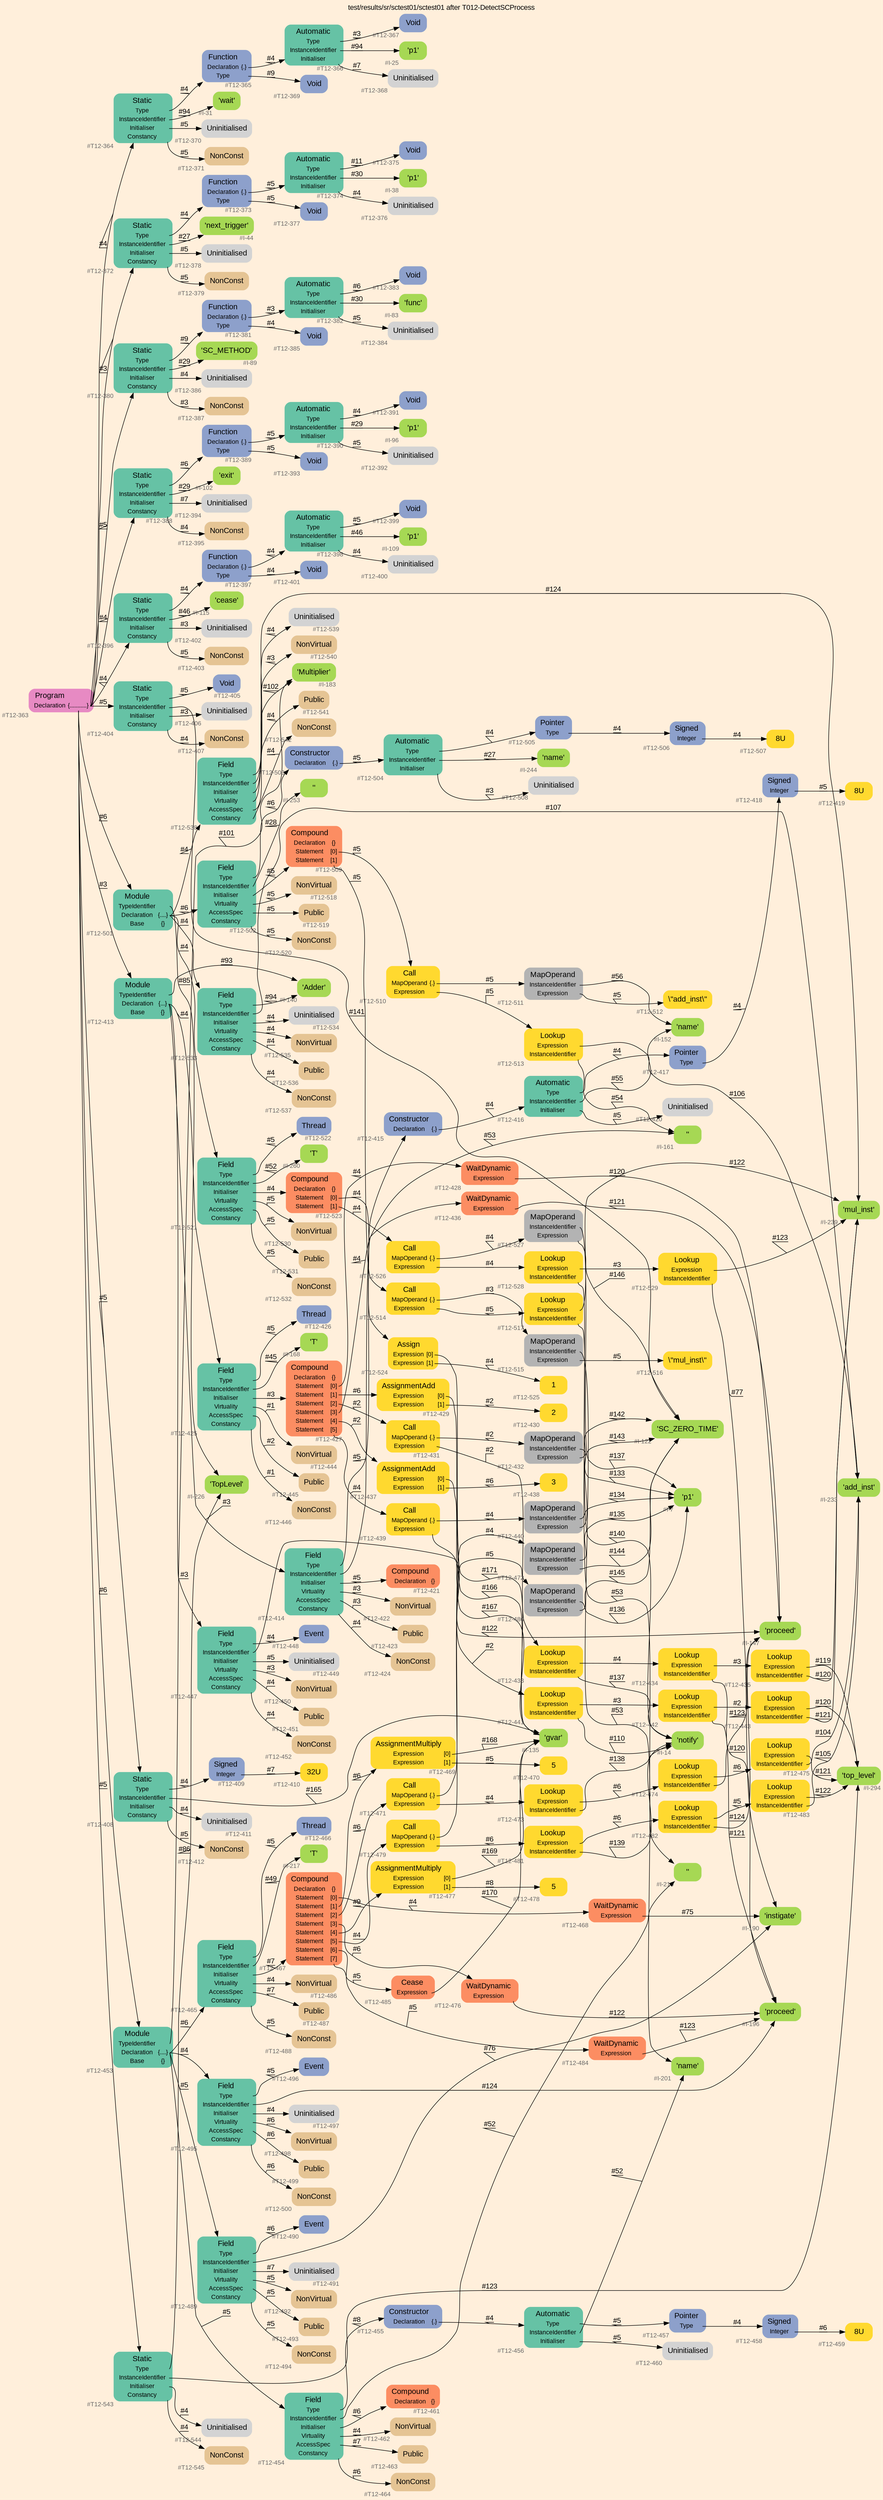 digraph "test/results/sr/sctest01/sctest01 after T012-DetectSCProcess" {
label = "test/results/sr/sctest01/sctest01 after T012-DetectSCProcess"
labelloc = t
graph [
    rankdir = "LR"
    ranksep = 0.3
    bgcolor = antiquewhite1
    color = black
    fontcolor = black
    fontname = "Arial"
];
node [
    fontname = "Arial"
];
edge [
    fontname = "Arial"
];

// -------------------- node figure --------------------
// -------- block #T12-363 ----------
"#T12-363" [
    fillcolor = "/set28/4"
    xlabel = "#T12-363"
    fontsize = "12"
    fontcolor = grey40
    shape = "plaintext"
    label = <<TABLE BORDER="0" CELLBORDER="0" CELLSPACING="0">
     <TR><TD><FONT COLOR="black" POINT-SIZE="15">Program</FONT></TD></TR>
     <TR><TD><FONT COLOR="black" POINT-SIZE="12">Declaration</FONT></TD><TD PORT="port0"><FONT COLOR="black" POINT-SIZE="12">{...........}</FONT></TD></TR>
    </TABLE>>
    style = "rounded,filled"
];

// -------- block #T12-364 ----------
"#T12-364" [
    fillcolor = "/set28/1"
    xlabel = "#T12-364"
    fontsize = "12"
    fontcolor = grey40
    shape = "plaintext"
    label = <<TABLE BORDER="0" CELLBORDER="0" CELLSPACING="0">
     <TR><TD><FONT COLOR="black" POINT-SIZE="15">Static</FONT></TD></TR>
     <TR><TD><FONT COLOR="black" POINT-SIZE="12">Type</FONT></TD><TD PORT="port0"></TD></TR>
     <TR><TD><FONT COLOR="black" POINT-SIZE="12">InstanceIdentifier</FONT></TD><TD PORT="port1"></TD></TR>
     <TR><TD><FONT COLOR="black" POINT-SIZE="12">Initialiser</FONT></TD><TD PORT="port2"></TD></TR>
     <TR><TD><FONT COLOR="black" POINT-SIZE="12">Constancy</FONT></TD><TD PORT="port3"></TD></TR>
    </TABLE>>
    style = "rounded,filled"
];

// -------- block #T12-365 ----------
"#T12-365" [
    fillcolor = "/set28/3"
    xlabel = "#T12-365"
    fontsize = "12"
    fontcolor = grey40
    shape = "plaintext"
    label = <<TABLE BORDER="0" CELLBORDER="0" CELLSPACING="0">
     <TR><TD><FONT COLOR="black" POINT-SIZE="15">Function</FONT></TD></TR>
     <TR><TD><FONT COLOR="black" POINT-SIZE="12">Declaration</FONT></TD><TD PORT="port0"><FONT COLOR="black" POINT-SIZE="12">{.}</FONT></TD></TR>
     <TR><TD><FONT COLOR="black" POINT-SIZE="12">Type</FONT></TD><TD PORT="port1"></TD></TR>
    </TABLE>>
    style = "rounded,filled"
];

// -------- block #T12-366 ----------
"#T12-366" [
    fillcolor = "/set28/1"
    xlabel = "#T12-366"
    fontsize = "12"
    fontcolor = grey40
    shape = "plaintext"
    label = <<TABLE BORDER="0" CELLBORDER="0" CELLSPACING="0">
     <TR><TD><FONT COLOR="black" POINT-SIZE="15">Automatic</FONT></TD></TR>
     <TR><TD><FONT COLOR="black" POINT-SIZE="12">Type</FONT></TD><TD PORT="port0"></TD></TR>
     <TR><TD><FONT COLOR="black" POINT-SIZE="12">InstanceIdentifier</FONT></TD><TD PORT="port1"></TD></TR>
     <TR><TD><FONT COLOR="black" POINT-SIZE="12">Initialiser</FONT></TD><TD PORT="port2"></TD></TR>
    </TABLE>>
    style = "rounded,filled"
];

// -------- block #T12-367 ----------
"#T12-367" [
    fillcolor = "/set28/3"
    xlabel = "#T12-367"
    fontsize = "12"
    fontcolor = grey40
    shape = "plaintext"
    label = <<TABLE BORDER="0" CELLBORDER="0" CELLSPACING="0">
     <TR><TD><FONT COLOR="black" POINT-SIZE="15">Void</FONT></TD></TR>
    </TABLE>>
    style = "rounded,filled"
];

// -------- block #I-25 ----------
"#I-25" [
    fillcolor = "/set28/5"
    xlabel = "#I-25"
    fontsize = "12"
    fontcolor = grey40
    shape = "plaintext"
    label = <<TABLE BORDER="0" CELLBORDER="0" CELLSPACING="0">
     <TR><TD><FONT COLOR="black" POINT-SIZE="15">'p1'</FONT></TD></TR>
    </TABLE>>
    style = "rounded,filled"
];

// -------- block #T12-368 ----------
"#T12-368" [
    xlabel = "#T12-368"
    fontsize = "12"
    fontcolor = grey40
    shape = "plaintext"
    label = <<TABLE BORDER="0" CELLBORDER="0" CELLSPACING="0">
     <TR><TD><FONT COLOR="black" POINT-SIZE="15">Uninitialised</FONT></TD></TR>
    </TABLE>>
    style = "rounded,filled"
];

// -------- block #T12-369 ----------
"#T12-369" [
    fillcolor = "/set28/3"
    xlabel = "#T12-369"
    fontsize = "12"
    fontcolor = grey40
    shape = "plaintext"
    label = <<TABLE BORDER="0" CELLBORDER="0" CELLSPACING="0">
     <TR><TD><FONT COLOR="black" POINT-SIZE="15">Void</FONT></TD></TR>
    </TABLE>>
    style = "rounded,filled"
];

// -------- block #I-31 ----------
"#I-31" [
    fillcolor = "/set28/5"
    xlabel = "#I-31"
    fontsize = "12"
    fontcolor = grey40
    shape = "plaintext"
    label = <<TABLE BORDER="0" CELLBORDER="0" CELLSPACING="0">
     <TR><TD><FONT COLOR="black" POINT-SIZE="15">'wait'</FONT></TD></TR>
    </TABLE>>
    style = "rounded,filled"
];

// -------- block #T12-370 ----------
"#T12-370" [
    xlabel = "#T12-370"
    fontsize = "12"
    fontcolor = grey40
    shape = "plaintext"
    label = <<TABLE BORDER="0" CELLBORDER="0" CELLSPACING="0">
     <TR><TD><FONT COLOR="black" POINT-SIZE="15">Uninitialised</FONT></TD></TR>
    </TABLE>>
    style = "rounded,filled"
];

// -------- block #T12-371 ----------
"#T12-371" [
    fillcolor = "/set28/7"
    xlabel = "#T12-371"
    fontsize = "12"
    fontcolor = grey40
    shape = "plaintext"
    label = <<TABLE BORDER="0" CELLBORDER="0" CELLSPACING="0">
     <TR><TD><FONT COLOR="black" POINT-SIZE="15">NonConst</FONT></TD></TR>
    </TABLE>>
    style = "rounded,filled"
];

// -------- block #T12-372 ----------
"#T12-372" [
    fillcolor = "/set28/1"
    xlabel = "#T12-372"
    fontsize = "12"
    fontcolor = grey40
    shape = "plaintext"
    label = <<TABLE BORDER="0" CELLBORDER="0" CELLSPACING="0">
     <TR><TD><FONT COLOR="black" POINT-SIZE="15">Static</FONT></TD></TR>
     <TR><TD><FONT COLOR="black" POINT-SIZE="12">Type</FONT></TD><TD PORT="port0"></TD></TR>
     <TR><TD><FONT COLOR="black" POINT-SIZE="12">InstanceIdentifier</FONT></TD><TD PORT="port1"></TD></TR>
     <TR><TD><FONT COLOR="black" POINT-SIZE="12">Initialiser</FONT></TD><TD PORT="port2"></TD></TR>
     <TR><TD><FONT COLOR="black" POINT-SIZE="12">Constancy</FONT></TD><TD PORT="port3"></TD></TR>
    </TABLE>>
    style = "rounded,filled"
];

// -------- block #T12-373 ----------
"#T12-373" [
    fillcolor = "/set28/3"
    xlabel = "#T12-373"
    fontsize = "12"
    fontcolor = grey40
    shape = "plaintext"
    label = <<TABLE BORDER="0" CELLBORDER="0" CELLSPACING="0">
     <TR><TD><FONT COLOR="black" POINT-SIZE="15">Function</FONT></TD></TR>
     <TR><TD><FONT COLOR="black" POINT-SIZE="12">Declaration</FONT></TD><TD PORT="port0"><FONT COLOR="black" POINT-SIZE="12">{.}</FONT></TD></TR>
     <TR><TD><FONT COLOR="black" POINT-SIZE="12">Type</FONT></TD><TD PORT="port1"></TD></TR>
    </TABLE>>
    style = "rounded,filled"
];

// -------- block #T12-374 ----------
"#T12-374" [
    fillcolor = "/set28/1"
    xlabel = "#T12-374"
    fontsize = "12"
    fontcolor = grey40
    shape = "plaintext"
    label = <<TABLE BORDER="0" CELLBORDER="0" CELLSPACING="0">
     <TR><TD><FONT COLOR="black" POINT-SIZE="15">Automatic</FONT></TD></TR>
     <TR><TD><FONT COLOR="black" POINT-SIZE="12">Type</FONT></TD><TD PORT="port0"></TD></TR>
     <TR><TD><FONT COLOR="black" POINT-SIZE="12">InstanceIdentifier</FONT></TD><TD PORT="port1"></TD></TR>
     <TR><TD><FONT COLOR="black" POINT-SIZE="12">Initialiser</FONT></TD><TD PORT="port2"></TD></TR>
    </TABLE>>
    style = "rounded,filled"
];

// -------- block #T12-375 ----------
"#T12-375" [
    fillcolor = "/set28/3"
    xlabel = "#T12-375"
    fontsize = "12"
    fontcolor = grey40
    shape = "plaintext"
    label = <<TABLE BORDER="0" CELLBORDER="0" CELLSPACING="0">
     <TR><TD><FONT COLOR="black" POINT-SIZE="15">Void</FONT></TD></TR>
    </TABLE>>
    style = "rounded,filled"
];

// -------- block #I-38 ----------
"#I-38" [
    fillcolor = "/set28/5"
    xlabel = "#I-38"
    fontsize = "12"
    fontcolor = grey40
    shape = "plaintext"
    label = <<TABLE BORDER="0" CELLBORDER="0" CELLSPACING="0">
     <TR><TD><FONT COLOR="black" POINT-SIZE="15">'p1'</FONT></TD></TR>
    </TABLE>>
    style = "rounded,filled"
];

// -------- block #T12-376 ----------
"#T12-376" [
    xlabel = "#T12-376"
    fontsize = "12"
    fontcolor = grey40
    shape = "plaintext"
    label = <<TABLE BORDER="0" CELLBORDER="0" CELLSPACING="0">
     <TR><TD><FONT COLOR="black" POINT-SIZE="15">Uninitialised</FONT></TD></TR>
    </TABLE>>
    style = "rounded,filled"
];

// -------- block #T12-377 ----------
"#T12-377" [
    fillcolor = "/set28/3"
    xlabel = "#T12-377"
    fontsize = "12"
    fontcolor = grey40
    shape = "plaintext"
    label = <<TABLE BORDER="0" CELLBORDER="0" CELLSPACING="0">
     <TR><TD><FONT COLOR="black" POINT-SIZE="15">Void</FONT></TD></TR>
    </TABLE>>
    style = "rounded,filled"
];

// -------- block #I-44 ----------
"#I-44" [
    fillcolor = "/set28/5"
    xlabel = "#I-44"
    fontsize = "12"
    fontcolor = grey40
    shape = "plaintext"
    label = <<TABLE BORDER="0" CELLBORDER="0" CELLSPACING="0">
     <TR><TD><FONT COLOR="black" POINT-SIZE="15">'next_trigger'</FONT></TD></TR>
    </TABLE>>
    style = "rounded,filled"
];

// -------- block #T12-378 ----------
"#T12-378" [
    xlabel = "#T12-378"
    fontsize = "12"
    fontcolor = grey40
    shape = "plaintext"
    label = <<TABLE BORDER="0" CELLBORDER="0" CELLSPACING="0">
     <TR><TD><FONT COLOR="black" POINT-SIZE="15">Uninitialised</FONT></TD></TR>
    </TABLE>>
    style = "rounded,filled"
];

// -------- block #T12-379 ----------
"#T12-379" [
    fillcolor = "/set28/7"
    xlabel = "#T12-379"
    fontsize = "12"
    fontcolor = grey40
    shape = "plaintext"
    label = <<TABLE BORDER="0" CELLBORDER="0" CELLSPACING="0">
     <TR><TD><FONT COLOR="black" POINT-SIZE="15">NonConst</FONT></TD></TR>
    </TABLE>>
    style = "rounded,filled"
];

// -------- block #T12-380 ----------
"#T12-380" [
    fillcolor = "/set28/1"
    xlabel = "#T12-380"
    fontsize = "12"
    fontcolor = grey40
    shape = "plaintext"
    label = <<TABLE BORDER="0" CELLBORDER="0" CELLSPACING="0">
     <TR><TD><FONT COLOR="black" POINT-SIZE="15">Static</FONT></TD></TR>
     <TR><TD><FONT COLOR="black" POINT-SIZE="12">Type</FONT></TD><TD PORT="port0"></TD></TR>
     <TR><TD><FONT COLOR="black" POINT-SIZE="12">InstanceIdentifier</FONT></TD><TD PORT="port1"></TD></TR>
     <TR><TD><FONT COLOR="black" POINT-SIZE="12">Initialiser</FONT></TD><TD PORT="port2"></TD></TR>
     <TR><TD><FONT COLOR="black" POINT-SIZE="12">Constancy</FONT></TD><TD PORT="port3"></TD></TR>
    </TABLE>>
    style = "rounded,filled"
];

// -------- block #T12-381 ----------
"#T12-381" [
    fillcolor = "/set28/3"
    xlabel = "#T12-381"
    fontsize = "12"
    fontcolor = grey40
    shape = "plaintext"
    label = <<TABLE BORDER="0" CELLBORDER="0" CELLSPACING="0">
     <TR><TD><FONT COLOR="black" POINT-SIZE="15">Function</FONT></TD></TR>
     <TR><TD><FONT COLOR="black" POINT-SIZE="12">Declaration</FONT></TD><TD PORT="port0"><FONT COLOR="black" POINT-SIZE="12">{.}</FONT></TD></TR>
     <TR><TD><FONT COLOR="black" POINT-SIZE="12">Type</FONT></TD><TD PORT="port1"></TD></TR>
    </TABLE>>
    style = "rounded,filled"
];

// -------- block #T12-382 ----------
"#T12-382" [
    fillcolor = "/set28/1"
    xlabel = "#T12-382"
    fontsize = "12"
    fontcolor = grey40
    shape = "plaintext"
    label = <<TABLE BORDER="0" CELLBORDER="0" CELLSPACING="0">
     <TR><TD><FONT COLOR="black" POINT-SIZE="15">Automatic</FONT></TD></TR>
     <TR><TD><FONT COLOR="black" POINT-SIZE="12">Type</FONT></TD><TD PORT="port0"></TD></TR>
     <TR><TD><FONT COLOR="black" POINT-SIZE="12">InstanceIdentifier</FONT></TD><TD PORT="port1"></TD></TR>
     <TR><TD><FONT COLOR="black" POINT-SIZE="12">Initialiser</FONT></TD><TD PORT="port2"></TD></TR>
    </TABLE>>
    style = "rounded,filled"
];

// -------- block #T12-383 ----------
"#T12-383" [
    fillcolor = "/set28/3"
    xlabel = "#T12-383"
    fontsize = "12"
    fontcolor = grey40
    shape = "plaintext"
    label = <<TABLE BORDER="0" CELLBORDER="0" CELLSPACING="0">
     <TR><TD><FONT COLOR="black" POINT-SIZE="15">Void</FONT></TD></TR>
    </TABLE>>
    style = "rounded,filled"
];

// -------- block #I-83 ----------
"#I-83" [
    fillcolor = "/set28/5"
    xlabel = "#I-83"
    fontsize = "12"
    fontcolor = grey40
    shape = "plaintext"
    label = <<TABLE BORDER="0" CELLBORDER="0" CELLSPACING="0">
     <TR><TD><FONT COLOR="black" POINT-SIZE="15">'func'</FONT></TD></TR>
    </TABLE>>
    style = "rounded,filled"
];

// -------- block #T12-384 ----------
"#T12-384" [
    xlabel = "#T12-384"
    fontsize = "12"
    fontcolor = grey40
    shape = "plaintext"
    label = <<TABLE BORDER="0" CELLBORDER="0" CELLSPACING="0">
     <TR><TD><FONT COLOR="black" POINT-SIZE="15">Uninitialised</FONT></TD></TR>
    </TABLE>>
    style = "rounded,filled"
];

// -------- block #T12-385 ----------
"#T12-385" [
    fillcolor = "/set28/3"
    xlabel = "#T12-385"
    fontsize = "12"
    fontcolor = grey40
    shape = "plaintext"
    label = <<TABLE BORDER="0" CELLBORDER="0" CELLSPACING="0">
     <TR><TD><FONT COLOR="black" POINT-SIZE="15">Void</FONT></TD></TR>
    </TABLE>>
    style = "rounded,filled"
];

// -------- block #I-89 ----------
"#I-89" [
    fillcolor = "/set28/5"
    xlabel = "#I-89"
    fontsize = "12"
    fontcolor = grey40
    shape = "plaintext"
    label = <<TABLE BORDER="0" CELLBORDER="0" CELLSPACING="0">
     <TR><TD><FONT COLOR="black" POINT-SIZE="15">'SC_METHOD'</FONT></TD></TR>
    </TABLE>>
    style = "rounded,filled"
];

// -------- block #T12-386 ----------
"#T12-386" [
    xlabel = "#T12-386"
    fontsize = "12"
    fontcolor = grey40
    shape = "plaintext"
    label = <<TABLE BORDER="0" CELLBORDER="0" CELLSPACING="0">
     <TR><TD><FONT COLOR="black" POINT-SIZE="15">Uninitialised</FONT></TD></TR>
    </TABLE>>
    style = "rounded,filled"
];

// -------- block #T12-387 ----------
"#T12-387" [
    fillcolor = "/set28/7"
    xlabel = "#T12-387"
    fontsize = "12"
    fontcolor = grey40
    shape = "plaintext"
    label = <<TABLE BORDER="0" CELLBORDER="0" CELLSPACING="0">
     <TR><TD><FONT COLOR="black" POINT-SIZE="15">NonConst</FONT></TD></TR>
    </TABLE>>
    style = "rounded,filled"
];

// -------- block #T12-388 ----------
"#T12-388" [
    fillcolor = "/set28/1"
    xlabel = "#T12-388"
    fontsize = "12"
    fontcolor = grey40
    shape = "plaintext"
    label = <<TABLE BORDER="0" CELLBORDER="0" CELLSPACING="0">
     <TR><TD><FONT COLOR="black" POINT-SIZE="15">Static</FONT></TD></TR>
     <TR><TD><FONT COLOR="black" POINT-SIZE="12">Type</FONT></TD><TD PORT="port0"></TD></TR>
     <TR><TD><FONT COLOR="black" POINT-SIZE="12">InstanceIdentifier</FONT></TD><TD PORT="port1"></TD></TR>
     <TR><TD><FONT COLOR="black" POINT-SIZE="12">Initialiser</FONT></TD><TD PORT="port2"></TD></TR>
     <TR><TD><FONT COLOR="black" POINT-SIZE="12">Constancy</FONT></TD><TD PORT="port3"></TD></TR>
    </TABLE>>
    style = "rounded,filled"
];

// -------- block #T12-389 ----------
"#T12-389" [
    fillcolor = "/set28/3"
    xlabel = "#T12-389"
    fontsize = "12"
    fontcolor = grey40
    shape = "plaintext"
    label = <<TABLE BORDER="0" CELLBORDER="0" CELLSPACING="0">
     <TR><TD><FONT COLOR="black" POINT-SIZE="15">Function</FONT></TD></TR>
     <TR><TD><FONT COLOR="black" POINT-SIZE="12">Declaration</FONT></TD><TD PORT="port0"><FONT COLOR="black" POINT-SIZE="12">{.}</FONT></TD></TR>
     <TR><TD><FONT COLOR="black" POINT-SIZE="12">Type</FONT></TD><TD PORT="port1"></TD></TR>
    </TABLE>>
    style = "rounded,filled"
];

// -------- block #T12-390 ----------
"#T12-390" [
    fillcolor = "/set28/1"
    xlabel = "#T12-390"
    fontsize = "12"
    fontcolor = grey40
    shape = "plaintext"
    label = <<TABLE BORDER="0" CELLBORDER="0" CELLSPACING="0">
     <TR><TD><FONT COLOR="black" POINT-SIZE="15">Automatic</FONT></TD></TR>
     <TR><TD><FONT COLOR="black" POINT-SIZE="12">Type</FONT></TD><TD PORT="port0"></TD></TR>
     <TR><TD><FONT COLOR="black" POINT-SIZE="12">InstanceIdentifier</FONT></TD><TD PORT="port1"></TD></TR>
     <TR><TD><FONT COLOR="black" POINT-SIZE="12">Initialiser</FONT></TD><TD PORT="port2"></TD></TR>
    </TABLE>>
    style = "rounded,filled"
];

// -------- block #T12-391 ----------
"#T12-391" [
    fillcolor = "/set28/3"
    xlabel = "#T12-391"
    fontsize = "12"
    fontcolor = grey40
    shape = "plaintext"
    label = <<TABLE BORDER="0" CELLBORDER="0" CELLSPACING="0">
     <TR><TD><FONT COLOR="black" POINT-SIZE="15">Void</FONT></TD></TR>
    </TABLE>>
    style = "rounded,filled"
];

// -------- block #I-96 ----------
"#I-96" [
    fillcolor = "/set28/5"
    xlabel = "#I-96"
    fontsize = "12"
    fontcolor = grey40
    shape = "plaintext"
    label = <<TABLE BORDER="0" CELLBORDER="0" CELLSPACING="0">
     <TR><TD><FONT COLOR="black" POINT-SIZE="15">'p1'</FONT></TD></TR>
    </TABLE>>
    style = "rounded,filled"
];

// -------- block #T12-392 ----------
"#T12-392" [
    xlabel = "#T12-392"
    fontsize = "12"
    fontcolor = grey40
    shape = "plaintext"
    label = <<TABLE BORDER="0" CELLBORDER="0" CELLSPACING="0">
     <TR><TD><FONT COLOR="black" POINT-SIZE="15">Uninitialised</FONT></TD></TR>
    </TABLE>>
    style = "rounded,filled"
];

// -------- block #T12-393 ----------
"#T12-393" [
    fillcolor = "/set28/3"
    xlabel = "#T12-393"
    fontsize = "12"
    fontcolor = grey40
    shape = "plaintext"
    label = <<TABLE BORDER="0" CELLBORDER="0" CELLSPACING="0">
     <TR><TD><FONT COLOR="black" POINT-SIZE="15">Void</FONT></TD></TR>
    </TABLE>>
    style = "rounded,filled"
];

// -------- block #I-102 ----------
"#I-102" [
    fillcolor = "/set28/5"
    xlabel = "#I-102"
    fontsize = "12"
    fontcolor = grey40
    shape = "plaintext"
    label = <<TABLE BORDER="0" CELLBORDER="0" CELLSPACING="0">
     <TR><TD><FONT COLOR="black" POINT-SIZE="15">'exit'</FONT></TD></TR>
    </TABLE>>
    style = "rounded,filled"
];

// -------- block #T12-394 ----------
"#T12-394" [
    xlabel = "#T12-394"
    fontsize = "12"
    fontcolor = grey40
    shape = "plaintext"
    label = <<TABLE BORDER="0" CELLBORDER="0" CELLSPACING="0">
     <TR><TD><FONT COLOR="black" POINT-SIZE="15">Uninitialised</FONT></TD></TR>
    </TABLE>>
    style = "rounded,filled"
];

// -------- block #T12-395 ----------
"#T12-395" [
    fillcolor = "/set28/7"
    xlabel = "#T12-395"
    fontsize = "12"
    fontcolor = grey40
    shape = "plaintext"
    label = <<TABLE BORDER="0" CELLBORDER="0" CELLSPACING="0">
     <TR><TD><FONT COLOR="black" POINT-SIZE="15">NonConst</FONT></TD></TR>
    </TABLE>>
    style = "rounded,filled"
];

// -------- block #T12-396 ----------
"#T12-396" [
    fillcolor = "/set28/1"
    xlabel = "#T12-396"
    fontsize = "12"
    fontcolor = grey40
    shape = "plaintext"
    label = <<TABLE BORDER="0" CELLBORDER="0" CELLSPACING="0">
     <TR><TD><FONT COLOR="black" POINT-SIZE="15">Static</FONT></TD></TR>
     <TR><TD><FONT COLOR="black" POINT-SIZE="12">Type</FONT></TD><TD PORT="port0"></TD></TR>
     <TR><TD><FONT COLOR="black" POINT-SIZE="12">InstanceIdentifier</FONT></TD><TD PORT="port1"></TD></TR>
     <TR><TD><FONT COLOR="black" POINT-SIZE="12">Initialiser</FONT></TD><TD PORT="port2"></TD></TR>
     <TR><TD><FONT COLOR="black" POINT-SIZE="12">Constancy</FONT></TD><TD PORT="port3"></TD></TR>
    </TABLE>>
    style = "rounded,filled"
];

// -------- block #T12-397 ----------
"#T12-397" [
    fillcolor = "/set28/3"
    xlabel = "#T12-397"
    fontsize = "12"
    fontcolor = grey40
    shape = "plaintext"
    label = <<TABLE BORDER="0" CELLBORDER="0" CELLSPACING="0">
     <TR><TD><FONT COLOR="black" POINT-SIZE="15">Function</FONT></TD></TR>
     <TR><TD><FONT COLOR="black" POINT-SIZE="12">Declaration</FONT></TD><TD PORT="port0"><FONT COLOR="black" POINT-SIZE="12">{.}</FONT></TD></TR>
     <TR><TD><FONT COLOR="black" POINT-SIZE="12">Type</FONT></TD><TD PORT="port1"></TD></TR>
    </TABLE>>
    style = "rounded,filled"
];

// -------- block #T12-398 ----------
"#T12-398" [
    fillcolor = "/set28/1"
    xlabel = "#T12-398"
    fontsize = "12"
    fontcolor = grey40
    shape = "plaintext"
    label = <<TABLE BORDER="0" CELLBORDER="0" CELLSPACING="0">
     <TR><TD><FONT COLOR="black" POINT-SIZE="15">Automatic</FONT></TD></TR>
     <TR><TD><FONT COLOR="black" POINT-SIZE="12">Type</FONT></TD><TD PORT="port0"></TD></TR>
     <TR><TD><FONT COLOR="black" POINT-SIZE="12">InstanceIdentifier</FONT></TD><TD PORT="port1"></TD></TR>
     <TR><TD><FONT COLOR="black" POINT-SIZE="12">Initialiser</FONT></TD><TD PORT="port2"></TD></TR>
    </TABLE>>
    style = "rounded,filled"
];

// -------- block #T12-399 ----------
"#T12-399" [
    fillcolor = "/set28/3"
    xlabel = "#T12-399"
    fontsize = "12"
    fontcolor = grey40
    shape = "plaintext"
    label = <<TABLE BORDER="0" CELLBORDER="0" CELLSPACING="0">
     <TR><TD><FONT COLOR="black" POINT-SIZE="15">Void</FONT></TD></TR>
    </TABLE>>
    style = "rounded,filled"
];

// -------- block #I-109 ----------
"#I-109" [
    fillcolor = "/set28/5"
    xlabel = "#I-109"
    fontsize = "12"
    fontcolor = grey40
    shape = "plaintext"
    label = <<TABLE BORDER="0" CELLBORDER="0" CELLSPACING="0">
     <TR><TD><FONT COLOR="black" POINT-SIZE="15">'p1'</FONT></TD></TR>
    </TABLE>>
    style = "rounded,filled"
];

// -------- block #T12-400 ----------
"#T12-400" [
    xlabel = "#T12-400"
    fontsize = "12"
    fontcolor = grey40
    shape = "plaintext"
    label = <<TABLE BORDER="0" CELLBORDER="0" CELLSPACING="0">
     <TR><TD><FONT COLOR="black" POINT-SIZE="15">Uninitialised</FONT></TD></TR>
    </TABLE>>
    style = "rounded,filled"
];

// -------- block #T12-401 ----------
"#T12-401" [
    fillcolor = "/set28/3"
    xlabel = "#T12-401"
    fontsize = "12"
    fontcolor = grey40
    shape = "plaintext"
    label = <<TABLE BORDER="0" CELLBORDER="0" CELLSPACING="0">
     <TR><TD><FONT COLOR="black" POINT-SIZE="15">Void</FONT></TD></TR>
    </TABLE>>
    style = "rounded,filled"
];

// -------- block #I-115 ----------
"#I-115" [
    fillcolor = "/set28/5"
    xlabel = "#I-115"
    fontsize = "12"
    fontcolor = grey40
    shape = "plaintext"
    label = <<TABLE BORDER="0" CELLBORDER="0" CELLSPACING="0">
     <TR><TD><FONT COLOR="black" POINT-SIZE="15">'cease'</FONT></TD></TR>
    </TABLE>>
    style = "rounded,filled"
];

// -------- block #T12-402 ----------
"#T12-402" [
    xlabel = "#T12-402"
    fontsize = "12"
    fontcolor = grey40
    shape = "plaintext"
    label = <<TABLE BORDER="0" CELLBORDER="0" CELLSPACING="0">
     <TR><TD><FONT COLOR="black" POINT-SIZE="15">Uninitialised</FONT></TD></TR>
    </TABLE>>
    style = "rounded,filled"
];

// -------- block #T12-403 ----------
"#T12-403" [
    fillcolor = "/set28/7"
    xlabel = "#T12-403"
    fontsize = "12"
    fontcolor = grey40
    shape = "plaintext"
    label = <<TABLE BORDER="0" CELLBORDER="0" CELLSPACING="0">
     <TR><TD><FONT COLOR="black" POINT-SIZE="15">NonConst</FONT></TD></TR>
    </TABLE>>
    style = "rounded,filled"
];

// -------- block #T12-404 ----------
"#T12-404" [
    fillcolor = "/set28/1"
    xlabel = "#T12-404"
    fontsize = "12"
    fontcolor = grey40
    shape = "plaintext"
    label = <<TABLE BORDER="0" CELLBORDER="0" CELLSPACING="0">
     <TR><TD><FONT COLOR="black" POINT-SIZE="15">Static</FONT></TD></TR>
     <TR><TD><FONT COLOR="black" POINT-SIZE="12">Type</FONT></TD><TD PORT="port0"></TD></TR>
     <TR><TD><FONT COLOR="black" POINT-SIZE="12">InstanceIdentifier</FONT></TD><TD PORT="port1"></TD></TR>
     <TR><TD><FONT COLOR="black" POINT-SIZE="12">Initialiser</FONT></TD><TD PORT="port2"></TD></TR>
     <TR><TD><FONT COLOR="black" POINT-SIZE="12">Constancy</FONT></TD><TD PORT="port3"></TD></TR>
    </TABLE>>
    style = "rounded,filled"
];

// -------- block #T12-405 ----------
"#T12-405" [
    fillcolor = "/set28/3"
    xlabel = "#T12-405"
    fontsize = "12"
    fontcolor = grey40
    shape = "plaintext"
    label = <<TABLE BORDER="0" CELLBORDER="0" CELLSPACING="0">
     <TR><TD><FONT COLOR="black" POINT-SIZE="15">Void</FONT></TD></TR>
    </TABLE>>
    style = "rounded,filled"
];

// -------- block #I-122 ----------
"#I-122" [
    fillcolor = "/set28/5"
    xlabel = "#I-122"
    fontsize = "12"
    fontcolor = grey40
    shape = "plaintext"
    label = <<TABLE BORDER="0" CELLBORDER="0" CELLSPACING="0">
     <TR><TD><FONT COLOR="black" POINT-SIZE="15">'SC_ZERO_TIME'</FONT></TD></TR>
    </TABLE>>
    style = "rounded,filled"
];

// -------- block #T12-406 ----------
"#T12-406" [
    xlabel = "#T12-406"
    fontsize = "12"
    fontcolor = grey40
    shape = "plaintext"
    label = <<TABLE BORDER="0" CELLBORDER="0" CELLSPACING="0">
     <TR><TD><FONT COLOR="black" POINT-SIZE="15">Uninitialised</FONT></TD></TR>
    </TABLE>>
    style = "rounded,filled"
];

// -------- block #T12-407 ----------
"#T12-407" [
    fillcolor = "/set28/7"
    xlabel = "#T12-407"
    fontsize = "12"
    fontcolor = grey40
    shape = "plaintext"
    label = <<TABLE BORDER="0" CELLBORDER="0" CELLSPACING="0">
     <TR><TD><FONT COLOR="black" POINT-SIZE="15">NonConst</FONT></TD></TR>
    </TABLE>>
    style = "rounded,filled"
];

// -------- block #T12-408 ----------
"#T12-408" [
    fillcolor = "/set28/1"
    xlabel = "#T12-408"
    fontsize = "12"
    fontcolor = grey40
    shape = "plaintext"
    label = <<TABLE BORDER="0" CELLBORDER="0" CELLSPACING="0">
     <TR><TD><FONT COLOR="black" POINT-SIZE="15">Static</FONT></TD></TR>
     <TR><TD><FONT COLOR="black" POINT-SIZE="12">Type</FONT></TD><TD PORT="port0"></TD></TR>
     <TR><TD><FONT COLOR="black" POINT-SIZE="12">InstanceIdentifier</FONT></TD><TD PORT="port1"></TD></TR>
     <TR><TD><FONT COLOR="black" POINT-SIZE="12">Initialiser</FONT></TD><TD PORT="port2"></TD></TR>
     <TR><TD><FONT COLOR="black" POINT-SIZE="12">Constancy</FONT></TD><TD PORT="port3"></TD></TR>
    </TABLE>>
    style = "rounded,filled"
];

// -------- block #T12-409 ----------
"#T12-409" [
    fillcolor = "/set28/3"
    xlabel = "#T12-409"
    fontsize = "12"
    fontcolor = grey40
    shape = "plaintext"
    label = <<TABLE BORDER="0" CELLBORDER="0" CELLSPACING="0">
     <TR><TD><FONT COLOR="black" POINT-SIZE="15">Signed</FONT></TD></TR>
     <TR><TD><FONT COLOR="black" POINT-SIZE="12">Integer</FONT></TD><TD PORT="port0"></TD></TR>
    </TABLE>>
    style = "rounded,filled"
];

// -------- block #T12-410 ----------
"#T12-410" [
    fillcolor = "/set28/6"
    xlabel = "#T12-410"
    fontsize = "12"
    fontcolor = grey40
    shape = "plaintext"
    label = <<TABLE BORDER="0" CELLBORDER="0" CELLSPACING="0">
     <TR><TD><FONT COLOR="black" POINT-SIZE="15">32U</FONT></TD></TR>
    </TABLE>>
    style = "rounded,filled"
];

// -------- block #I-135 ----------
"#I-135" [
    fillcolor = "/set28/5"
    xlabel = "#I-135"
    fontsize = "12"
    fontcolor = grey40
    shape = "plaintext"
    label = <<TABLE BORDER="0" CELLBORDER="0" CELLSPACING="0">
     <TR><TD><FONT COLOR="black" POINT-SIZE="15">'gvar'</FONT></TD></TR>
    </TABLE>>
    style = "rounded,filled"
];

// -------- block #T12-411 ----------
"#T12-411" [
    xlabel = "#T12-411"
    fontsize = "12"
    fontcolor = grey40
    shape = "plaintext"
    label = <<TABLE BORDER="0" CELLBORDER="0" CELLSPACING="0">
     <TR><TD><FONT COLOR="black" POINT-SIZE="15">Uninitialised</FONT></TD></TR>
    </TABLE>>
    style = "rounded,filled"
];

// -------- block #T12-412 ----------
"#T12-412" [
    fillcolor = "/set28/7"
    xlabel = "#T12-412"
    fontsize = "12"
    fontcolor = grey40
    shape = "plaintext"
    label = <<TABLE BORDER="0" CELLBORDER="0" CELLSPACING="0">
     <TR><TD><FONT COLOR="black" POINT-SIZE="15">NonConst</FONT></TD></TR>
    </TABLE>>
    style = "rounded,filled"
];

// -------- block #T12-413 ----------
"#T12-413" [
    fillcolor = "/set28/1"
    xlabel = "#T12-413"
    fontsize = "12"
    fontcolor = grey40
    shape = "plaintext"
    label = <<TABLE BORDER="0" CELLBORDER="0" CELLSPACING="0">
     <TR><TD><FONT COLOR="black" POINT-SIZE="15">Module</FONT></TD></TR>
     <TR><TD><FONT COLOR="black" POINT-SIZE="12">TypeIdentifier</FONT></TD><TD PORT="port0"></TD></TR>
     <TR><TD><FONT COLOR="black" POINT-SIZE="12">Declaration</FONT></TD><TD PORT="port1"><FONT COLOR="black" POINT-SIZE="12">{...}</FONT></TD></TR>
     <TR><TD><FONT COLOR="black" POINT-SIZE="12">Base</FONT></TD><TD PORT="port2"><FONT COLOR="black" POINT-SIZE="12">{}</FONT></TD></TR>
    </TABLE>>
    style = "rounded,filled"
];

// -------- block #I-140 ----------
"#I-140" [
    fillcolor = "/set28/5"
    xlabel = "#I-140"
    fontsize = "12"
    fontcolor = grey40
    shape = "plaintext"
    label = <<TABLE BORDER="0" CELLBORDER="0" CELLSPACING="0">
     <TR><TD><FONT COLOR="black" POINT-SIZE="15">'Adder'</FONT></TD></TR>
    </TABLE>>
    style = "rounded,filled"
];

// -------- block #T12-414 ----------
"#T12-414" [
    fillcolor = "/set28/1"
    xlabel = "#T12-414"
    fontsize = "12"
    fontcolor = grey40
    shape = "plaintext"
    label = <<TABLE BORDER="0" CELLBORDER="0" CELLSPACING="0">
     <TR><TD><FONT COLOR="black" POINT-SIZE="15">Field</FONT></TD></TR>
     <TR><TD><FONT COLOR="black" POINT-SIZE="12">Type</FONT></TD><TD PORT="port0"></TD></TR>
     <TR><TD><FONT COLOR="black" POINT-SIZE="12">InstanceIdentifier</FONT></TD><TD PORT="port1"></TD></TR>
     <TR><TD><FONT COLOR="black" POINT-SIZE="12">Initialiser</FONT></TD><TD PORT="port2"></TD></TR>
     <TR><TD><FONT COLOR="black" POINT-SIZE="12">Virtuality</FONT></TD><TD PORT="port3"></TD></TR>
     <TR><TD><FONT COLOR="black" POINT-SIZE="12">AccessSpec</FONT></TD><TD PORT="port4"></TD></TR>
     <TR><TD><FONT COLOR="black" POINT-SIZE="12">Constancy</FONT></TD><TD PORT="port5"></TD></TR>
    </TABLE>>
    style = "rounded,filled"
];

// -------- block #T12-415 ----------
"#T12-415" [
    fillcolor = "/set28/3"
    xlabel = "#T12-415"
    fontsize = "12"
    fontcolor = grey40
    shape = "plaintext"
    label = <<TABLE BORDER="0" CELLBORDER="0" CELLSPACING="0">
     <TR><TD><FONT COLOR="black" POINT-SIZE="15">Constructor</FONT></TD></TR>
     <TR><TD><FONT COLOR="black" POINT-SIZE="12">Declaration</FONT></TD><TD PORT="port0"><FONT COLOR="black" POINT-SIZE="12">{.}</FONT></TD></TR>
    </TABLE>>
    style = "rounded,filled"
];

// -------- block #T12-416 ----------
"#T12-416" [
    fillcolor = "/set28/1"
    xlabel = "#T12-416"
    fontsize = "12"
    fontcolor = grey40
    shape = "plaintext"
    label = <<TABLE BORDER="0" CELLBORDER="0" CELLSPACING="0">
     <TR><TD><FONT COLOR="black" POINT-SIZE="15">Automatic</FONT></TD></TR>
     <TR><TD><FONT COLOR="black" POINT-SIZE="12">Type</FONT></TD><TD PORT="port0"></TD></TR>
     <TR><TD><FONT COLOR="black" POINT-SIZE="12">InstanceIdentifier</FONT></TD><TD PORT="port1"></TD></TR>
     <TR><TD><FONT COLOR="black" POINT-SIZE="12">Initialiser</FONT></TD><TD PORT="port2"></TD></TR>
    </TABLE>>
    style = "rounded,filled"
];

// -------- block #T12-417 ----------
"#T12-417" [
    fillcolor = "/set28/3"
    xlabel = "#T12-417"
    fontsize = "12"
    fontcolor = grey40
    shape = "plaintext"
    label = <<TABLE BORDER="0" CELLBORDER="0" CELLSPACING="0">
     <TR><TD><FONT COLOR="black" POINT-SIZE="15">Pointer</FONT></TD></TR>
     <TR><TD><FONT COLOR="black" POINT-SIZE="12">Type</FONT></TD><TD PORT="port0"></TD></TR>
    </TABLE>>
    style = "rounded,filled"
];

// -------- block #T12-418 ----------
"#T12-418" [
    fillcolor = "/set28/3"
    xlabel = "#T12-418"
    fontsize = "12"
    fontcolor = grey40
    shape = "plaintext"
    label = <<TABLE BORDER="0" CELLBORDER="0" CELLSPACING="0">
     <TR><TD><FONT COLOR="black" POINT-SIZE="15">Signed</FONT></TD></TR>
     <TR><TD><FONT COLOR="black" POINT-SIZE="12">Integer</FONT></TD><TD PORT="port0"></TD></TR>
    </TABLE>>
    style = "rounded,filled"
];

// -------- block #T12-419 ----------
"#T12-419" [
    fillcolor = "/set28/6"
    xlabel = "#T12-419"
    fontsize = "12"
    fontcolor = grey40
    shape = "plaintext"
    label = <<TABLE BORDER="0" CELLBORDER="0" CELLSPACING="0">
     <TR><TD><FONT COLOR="black" POINT-SIZE="15">8U</FONT></TD></TR>
    </TABLE>>
    style = "rounded,filled"
];

// -------- block #I-152 ----------
"#I-152" [
    fillcolor = "/set28/5"
    xlabel = "#I-152"
    fontsize = "12"
    fontcolor = grey40
    shape = "plaintext"
    label = <<TABLE BORDER="0" CELLBORDER="0" CELLSPACING="0">
     <TR><TD><FONT COLOR="black" POINT-SIZE="15">'name'</FONT></TD></TR>
    </TABLE>>
    style = "rounded,filled"
];

// -------- block #T12-420 ----------
"#T12-420" [
    xlabel = "#T12-420"
    fontsize = "12"
    fontcolor = grey40
    shape = "plaintext"
    label = <<TABLE BORDER="0" CELLBORDER="0" CELLSPACING="0">
     <TR><TD><FONT COLOR="black" POINT-SIZE="15">Uninitialised</FONT></TD></TR>
    </TABLE>>
    style = "rounded,filled"
];

// -------- block #I-161 ----------
"#I-161" [
    fillcolor = "/set28/5"
    xlabel = "#I-161"
    fontsize = "12"
    fontcolor = grey40
    shape = "plaintext"
    label = <<TABLE BORDER="0" CELLBORDER="0" CELLSPACING="0">
     <TR><TD><FONT COLOR="black" POINT-SIZE="15">''</FONT></TD></TR>
    </TABLE>>
    style = "rounded,filled"
];

// -------- block #T12-421 ----------
"#T12-421" [
    fillcolor = "/set28/2"
    xlabel = "#T12-421"
    fontsize = "12"
    fontcolor = grey40
    shape = "plaintext"
    label = <<TABLE BORDER="0" CELLBORDER="0" CELLSPACING="0">
     <TR><TD><FONT COLOR="black" POINT-SIZE="15">Compound</FONT></TD></TR>
     <TR><TD><FONT COLOR="black" POINT-SIZE="12">Declaration</FONT></TD><TD PORT="port0"><FONT COLOR="black" POINT-SIZE="12">{}</FONT></TD></TR>
    </TABLE>>
    style = "rounded,filled"
];

// -------- block #T12-422 ----------
"#T12-422" [
    fillcolor = "/set28/7"
    xlabel = "#T12-422"
    fontsize = "12"
    fontcolor = grey40
    shape = "plaintext"
    label = <<TABLE BORDER="0" CELLBORDER="0" CELLSPACING="0">
     <TR><TD><FONT COLOR="black" POINT-SIZE="15">NonVirtual</FONT></TD></TR>
    </TABLE>>
    style = "rounded,filled"
];

// -------- block #T12-423 ----------
"#T12-423" [
    fillcolor = "/set28/7"
    xlabel = "#T12-423"
    fontsize = "12"
    fontcolor = grey40
    shape = "plaintext"
    label = <<TABLE BORDER="0" CELLBORDER="0" CELLSPACING="0">
     <TR><TD><FONT COLOR="black" POINT-SIZE="15">Public</FONT></TD></TR>
    </TABLE>>
    style = "rounded,filled"
];

// -------- block #T12-424 ----------
"#T12-424" [
    fillcolor = "/set28/7"
    xlabel = "#T12-424"
    fontsize = "12"
    fontcolor = grey40
    shape = "plaintext"
    label = <<TABLE BORDER="0" CELLBORDER="0" CELLSPACING="0">
     <TR><TD><FONT COLOR="black" POINT-SIZE="15">NonConst</FONT></TD></TR>
    </TABLE>>
    style = "rounded,filled"
];

// -------- block #T12-425 ----------
"#T12-425" [
    fillcolor = "/set28/1"
    xlabel = "#T12-425"
    fontsize = "12"
    fontcolor = grey40
    shape = "plaintext"
    label = <<TABLE BORDER="0" CELLBORDER="0" CELLSPACING="0">
     <TR><TD><FONT COLOR="black" POINT-SIZE="15">Field</FONT></TD></TR>
     <TR><TD><FONT COLOR="black" POINT-SIZE="12">Type</FONT></TD><TD PORT="port0"></TD></TR>
     <TR><TD><FONT COLOR="black" POINT-SIZE="12">InstanceIdentifier</FONT></TD><TD PORT="port1"></TD></TR>
     <TR><TD><FONT COLOR="black" POINT-SIZE="12">Initialiser</FONT></TD><TD PORT="port2"></TD></TR>
     <TR><TD><FONT COLOR="black" POINT-SIZE="12">Virtuality</FONT></TD><TD PORT="port3"></TD></TR>
     <TR><TD><FONT COLOR="black" POINT-SIZE="12">AccessSpec</FONT></TD><TD PORT="port4"></TD></TR>
     <TR><TD><FONT COLOR="black" POINT-SIZE="12">Constancy</FONT></TD><TD PORT="port5"></TD></TR>
    </TABLE>>
    style = "rounded,filled"
];

// -------- block #T12-426 ----------
"#T12-426" [
    fillcolor = "/set28/3"
    xlabel = "#T12-426"
    fontsize = "12"
    fontcolor = grey40
    shape = "plaintext"
    label = <<TABLE BORDER="0" CELLBORDER="0" CELLSPACING="0">
     <TR><TD><FONT COLOR="black" POINT-SIZE="15">Thread</FONT></TD></TR>
    </TABLE>>
    style = "rounded,filled"
];

// -------- block #I-168 ----------
"#I-168" [
    fillcolor = "/set28/5"
    xlabel = "#I-168"
    fontsize = "12"
    fontcolor = grey40
    shape = "plaintext"
    label = <<TABLE BORDER="0" CELLBORDER="0" CELLSPACING="0">
     <TR><TD><FONT COLOR="black" POINT-SIZE="15">'T'</FONT></TD></TR>
    </TABLE>>
    style = "rounded,filled"
];

// -------- block #T12-427 ----------
"#T12-427" [
    fillcolor = "/set28/2"
    xlabel = "#T12-427"
    fontsize = "12"
    fontcolor = grey40
    shape = "plaintext"
    label = <<TABLE BORDER="0" CELLBORDER="0" CELLSPACING="0">
     <TR><TD><FONT COLOR="black" POINT-SIZE="15">Compound</FONT></TD></TR>
     <TR><TD><FONT COLOR="black" POINT-SIZE="12">Declaration</FONT></TD><TD PORT="port0"><FONT COLOR="black" POINT-SIZE="12">{}</FONT></TD></TR>
     <TR><TD><FONT COLOR="black" POINT-SIZE="12">Statement</FONT></TD><TD PORT="port1"><FONT COLOR="black" POINT-SIZE="12">[0]</FONT></TD></TR>
     <TR><TD><FONT COLOR="black" POINT-SIZE="12">Statement</FONT></TD><TD PORT="port2"><FONT COLOR="black" POINT-SIZE="12">[1]</FONT></TD></TR>
     <TR><TD><FONT COLOR="black" POINT-SIZE="12">Statement</FONT></TD><TD PORT="port3"><FONT COLOR="black" POINT-SIZE="12">[2]</FONT></TD></TR>
     <TR><TD><FONT COLOR="black" POINT-SIZE="12">Statement</FONT></TD><TD PORT="port4"><FONT COLOR="black" POINT-SIZE="12">[3]</FONT></TD></TR>
     <TR><TD><FONT COLOR="black" POINT-SIZE="12">Statement</FONT></TD><TD PORT="port5"><FONT COLOR="black" POINT-SIZE="12">[4]</FONT></TD></TR>
     <TR><TD><FONT COLOR="black" POINT-SIZE="12">Statement</FONT></TD><TD PORT="port6"><FONT COLOR="black" POINT-SIZE="12">[5]</FONT></TD></TR>
    </TABLE>>
    style = "rounded,filled"
];

// -------- block #T12-428 ----------
"#T12-428" [
    fillcolor = "/set28/2"
    xlabel = "#T12-428"
    fontsize = "12"
    fontcolor = grey40
    shape = "plaintext"
    label = <<TABLE BORDER="0" CELLBORDER="0" CELLSPACING="0">
     <TR><TD><FONT COLOR="black" POINT-SIZE="15">WaitDynamic</FONT></TD></TR>
     <TR><TD><FONT COLOR="black" POINT-SIZE="12">Expression</FONT></TD><TD PORT="port0"></TD></TR>
    </TABLE>>
    style = "rounded,filled"
];

// -------- block #I-147 ----------
"#I-147" [
    fillcolor = "/set28/5"
    xlabel = "#I-147"
    fontsize = "12"
    fontcolor = grey40
    shape = "plaintext"
    label = <<TABLE BORDER="0" CELLBORDER="0" CELLSPACING="0">
     <TR><TD><FONT COLOR="black" POINT-SIZE="15">'proceed'</FONT></TD></TR>
    </TABLE>>
    style = "rounded,filled"
];

// -------- block #T12-429 ----------
"#T12-429" [
    fillcolor = "/set28/6"
    xlabel = "#T12-429"
    fontsize = "12"
    fontcolor = grey40
    shape = "plaintext"
    label = <<TABLE BORDER="0" CELLBORDER="0" CELLSPACING="0">
     <TR><TD><FONT COLOR="black" POINT-SIZE="15">AssignmentAdd</FONT></TD></TR>
     <TR><TD><FONT COLOR="black" POINT-SIZE="12">Expression</FONT></TD><TD PORT="port0"><FONT COLOR="black" POINT-SIZE="12">[0]</FONT></TD></TR>
     <TR><TD><FONT COLOR="black" POINT-SIZE="12">Expression</FONT></TD><TD PORT="port1"><FONT COLOR="black" POINT-SIZE="12">[1]</FONT></TD></TR>
    </TABLE>>
    style = "rounded,filled"
];

// -------- block #T12-430 ----------
"#T12-430" [
    fillcolor = "/set28/6"
    xlabel = "#T12-430"
    fontsize = "12"
    fontcolor = grey40
    shape = "plaintext"
    label = <<TABLE BORDER="0" CELLBORDER="0" CELLSPACING="0">
     <TR><TD><FONT COLOR="black" POINT-SIZE="15">2</FONT></TD></TR>
    </TABLE>>
    style = "rounded,filled"
];

// -------- block #T12-431 ----------
"#T12-431" [
    fillcolor = "/set28/6"
    xlabel = "#T12-431"
    fontsize = "12"
    fontcolor = grey40
    shape = "plaintext"
    label = <<TABLE BORDER="0" CELLBORDER="0" CELLSPACING="0">
     <TR><TD><FONT COLOR="black" POINT-SIZE="15">Call</FONT></TD></TR>
     <TR><TD><FONT COLOR="black" POINT-SIZE="12">MapOperand</FONT></TD><TD PORT="port0"><FONT COLOR="black" POINT-SIZE="12">{.}</FONT></TD></TR>
     <TR><TD><FONT COLOR="black" POINT-SIZE="12">Expression</FONT></TD><TD PORT="port1"></TD></TR>
    </TABLE>>
    style = "rounded,filled"
];

// -------- block #T12-432 ----------
"#T12-432" [
    fillcolor = "/set28/8"
    xlabel = "#T12-432"
    fontsize = "12"
    fontcolor = grey40
    shape = "plaintext"
    label = <<TABLE BORDER="0" CELLBORDER="0" CELLSPACING="0">
     <TR><TD><FONT COLOR="black" POINT-SIZE="15">MapOperand</FONT></TD></TR>
     <TR><TD><FONT COLOR="black" POINT-SIZE="12">InstanceIdentifier</FONT></TD><TD PORT="port0"></TD></TR>
     <TR><TD><FONT COLOR="black" POINT-SIZE="12">Expression</FONT></TD><TD PORT="port1"></TD></TR>
    </TABLE>>
    style = "rounded,filled"
];

// -------- block #I-7 ----------
"#I-7" [
    fillcolor = "/set28/5"
    xlabel = "#I-7"
    fontsize = "12"
    fontcolor = grey40
    shape = "plaintext"
    label = <<TABLE BORDER="0" CELLBORDER="0" CELLSPACING="0">
     <TR><TD><FONT COLOR="black" POINT-SIZE="15">'p1'</FONT></TD></TR>
    </TABLE>>
    style = "rounded,filled"
];

// -------- block #T12-433 ----------
"#T12-433" [
    fillcolor = "/set28/6"
    xlabel = "#T12-433"
    fontsize = "12"
    fontcolor = grey40
    shape = "plaintext"
    label = <<TABLE BORDER="0" CELLBORDER="0" CELLSPACING="0">
     <TR><TD><FONT COLOR="black" POINT-SIZE="15">Lookup</FONT></TD></TR>
     <TR><TD><FONT COLOR="black" POINT-SIZE="12">Expression</FONT></TD><TD PORT="port0"></TD></TR>
     <TR><TD><FONT COLOR="black" POINT-SIZE="12">InstanceIdentifier</FONT></TD><TD PORT="port1"></TD></TR>
    </TABLE>>
    style = "rounded,filled"
];

// -------- block #T12-434 ----------
"#T12-434" [
    fillcolor = "/set28/6"
    xlabel = "#T12-434"
    fontsize = "12"
    fontcolor = grey40
    shape = "plaintext"
    label = <<TABLE BORDER="0" CELLBORDER="0" CELLSPACING="0">
     <TR><TD><FONT COLOR="black" POINT-SIZE="15">Lookup</FONT></TD></TR>
     <TR><TD><FONT COLOR="black" POINT-SIZE="12">Expression</FONT></TD><TD PORT="port0"></TD></TR>
     <TR><TD><FONT COLOR="black" POINT-SIZE="12">InstanceIdentifier</FONT></TD><TD PORT="port1"></TD></TR>
    </TABLE>>
    style = "rounded,filled"
];

// -------- block #T12-435 ----------
"#T12-435" [
    fillcolor = "/set28/6"
    xlabel = "#T12-435"
    fontsize = "12"
    fontcolor = grey40
    shape = "plaintext"
    label = <<TABLE BORDER="0" CELLBORDER="0" CELLSPACING="0">
     <TR><TD><FONT COLOR="black" POINT-SIZE="15">Lookup</FONT></TD></TR>
     <TR><TD><FONT COLOR="black" POINT-SIZE="12">Expression</FONT></TD><TD PORT="port0"></TD></TR>
     <TR><TD><FONT COLOR="black" POINT-SIZE="12">InstanceIdentifier</FONT></TD><TD PORT="port1"></TD></TR>
    </TABLE>>
    style = "rounded,filled"
];

// -------- block #I-294 ----------
"#I-294" [
    fillcolor = "/set28/5"
    xlabel = "#I-294"
    fontsize = "12"
    fontcolor = grey40
    shape = "plaintext"
    label = <<TABLE BORDER="0" CELLBORDER="0" CELLSPACING="0">
     <TR><TD><FONT COLOR="black" POINT-SIZE="15">'top_level'</FONT></TD></TR>
    </TABLE>>
    style = "rounded,filled"
];

// -------- block #I-239 ----------
"#I-239" [
    fillcolor = "/set28/5"
    xlabel = "#I-239"
    fontsize = "12"
    fontcolor = grey40
    shape = "plaintext"
    label = <<TABLE BORDER="0" CELLBORDER="0" CELLSPACING="0">
     <TR><TD><FONT COLOR="black" POINT-SIZE="15">'mul_inst'</FONT></TD></TR>
    </TABLE>>
    style = "rounded,filled"
];

// -------- block #I-196 ----------
"#I-196" [
    fillcolor = "/set28/5"
    xlabel = "#I-196"
    fontsize = "12"
    fontcolor = grey40
    shape = "plaintext"
    label = <<TABLE BORDER="0" CELLBORDER="0" CELLSPACING="0">
     <TR><TD><FONT COLOR="black" POINT-SIZE="15">'proceed'</FONT></TD></TR>
    </TABLE>>
    style = "rounded,filled"
];

// -------- block #I-14 ----------
"#I-14" [
    fillcolor = "/set28/5"
    xlabel = "#I-14"
    fontsize = "12"
    fontcolor = grey40
    shape = "plaintext"
    label = <<TABLE BORDER="0" CELLBORDER="0" CELLSPACING="0">
     <TR><TD><FONT COLOR="black" POINT-SIZE="15">'notify'</FONT></TD></TR>
    </TABLE>>
    style = "rounded,filled"
];

// -------- block #T12-436 ----------
"#T12-436" [
    fillcolor = "/set28/2"
    xlabel = "#T12-436"
    fontsize = "12"
    fontcolor = grey40
    shape = "plaintext"
    label = <<TABLE BORDER="0" CELLBORDER="0" CELLSPACING="0">
     <TR><TD><FONT COLOR="black" POINT-SIZE="15">WaitDynamic</FONT></TD></TR>
     <TR><TD><FONT COLOR="black" POINT-SIZE="12">Expression</FONT></TD><TD PORT="port0"></TD></TR>
    </TABLE>>
    style = "rounded,filled"
];

// -------- block #T12-437 ----------
"#T12-437" [
    fillcolor = "/set28/6"
    xlabel = "#T12-437"
    fontsize = "12"
    fontcolor = grey40
    shape = "plaintext"
    label = <<TABLE BORDER="0" CELLBORDER="0" CELLSPACING="0">
     <TR><TD><FONT COLOR="black" POINT-SIZE="15">AssignmentAdd</FONT></TD></TR>
     <TR><TD><FONT COLOR="black" POINT-SIZE="12">Expression</FONT></TD><TD PORT="port0"><FONT COLOR="black" POINT-SIZE="12">[0]</FONT></TD></TR>
     <TR><TD><FONT COLOR="black" POINT-SIZE="12">Expression</FONT></TD><TD PORT="port1"><FONT COLOR="black" POINT-SIZE="12">[1]</FONT></TD></TR>
    </TABLE>>
    style = "rounded,filled"
];

// -------- block #T12-438 ----------
"#T12-438" [
    fillcolor = "/set28/6"
    xlabel = "#T12-438"
    fontsize = "12"
    fontcolor = grey40
    shape = "plaintext"
    label = <<TABLE BORDER="0" CELLBORDER="0" CELLSPACING="0">
     <TR><TD><FONT COLOR="black" POINT-SIZE="15">3</FONT></TD></TR>
    </TABLE>>
    style = "rounded,filled"
];

// -------- block #T12-439 ----------
"#T12-439" [
    fillcolor = "/set28/6"
    xlabel = "#T12-439"
    fontsize = "12"
    fontcolor = grey40
    shape = "plaintext"
    label = <<TABLE BORDER="0" CELLBORDER="0" CELLSPACING="0">
     <TR><TD><FONT COLOR="black" POINT-SIZE="15">Call</FONT></TD></TR>
     <TR><TD><FONT COLOR="black" POINT-SIZE="12">MapOperand</FONT></TD><TD PORT="port0"><FONT COLOR="black" POINT-SIZE="12">{.}</FONT></TD></TR>
     <TR><TD><FONT COLOR="black" POINT-SIZE="12">Expression</FONT></TD><TD PORT="port1"></TD></TR>
    </TABLE>>
    style = "rounded,filled"
];

// -------- block #T12-440 ----------
"#T12-440" [
    fillcolor = "/set28/8"
    xlabel = "#T12-440"
    fontsize = "12"
    fontcolor = grey40
    shape = "plaintext"
    label = <<TABLE BORDER="0" CELLBORDER="0" CELLSPACING="0">
     <TR><TD><FONT COLOR="black" POINT-SIZE="15">MapOperand</FONT></TD></TR>
     <TR><TD><FONT COLOR="black" POINT-SIZE="12">InstanceIdentifier</FONT></TD><TD PORT="port0"></TD></TR>
     <TR><TD><FONT COLOR="black" POINT-SIZE="12">Expression</FONT></TD><TD PORT="port1"></TD></TR>
    </TABLE>>
    style = "rounded,filled"
];

// -------- block #T12-441 ----------
"#T12-441" [
    fillcolor = "/set28/6"
    xlabel = "#T12-441"
    fontsize = "12"
    fontcolor = grey40
    shape = "plaintext"
    label = <<TABLE BORDER="0" CELLBORDER="0" CELLSPACING="0">
     <TR><TD><FONT COLOR="black" POINT-SIZE="15">Lookup</FONT></TD></TR>
     <TR><TD><FONT COLOR="black" POINT-SIZE="12">Expression</FONT></TD><TD PORT="port0"></TD></TR>
     <TR><TD><FONT COLOR="black" POINT-SIZE="12">InstanceIdentifier</FONT></TD><TD PORT="port1"></TD></TR>
    </TABLE>>
    style = "rounded,filled"
];

// -------- block #T12-442 ----------
"#T12-442" [
    fillcolor = "/set28/6"
    xlabel = "#T12-442"
    fontsize = "12"
    fontcolor = grey40
    shape = "plaintext"
    label = <<TABLE BORDER="0" CELLBORDER="0" CELLSPACING="0">
     <TR><TD><FONT COLOR="black" POINT-SIZE="15">Lookup</FONT></TD></TR>
     <TR><TD><FONT COLOR="black" POINT-SIZE="12">Expression</FONT></TD><TD PORT="port0"></TD></TR>
     <TR><TD><FONT COLOR="black" POINT-SIZE="12">InstanceIdentifier</FONT></TD><TD PORT="port1"></TD></TR>
    </TABLE>>
    style = "rounded,filled"
];

// -------- block #T12-443 ----------
"#T12-443" [
    fillcolor = "/set28/6"
    xlabel = "#T12-443"
    fontsize = "12"
    fontcolor = grey40
    shape = "plaintext"
    label = <<TABLE BORDER="0" CELLBORDER="0" CELLSPACING="0">
     <TR><TD><FONT COLOR="black" POINT-SIZE="15">Lookup</FONT></TD></TR>
     <TR><TD><FONT COLOR="black" POINT-SIZE="12">Expression</FONT></TD><TD PORT="port0"></TD></TR>
     <TR><TD><FONT COLOR="black" POINT-SIZE="12">InstanceIdentifier</FONT></TD><TD PORT="port1"></TD></TR>
    </TABLE>>
    style = "rounded,filled"
];

// -------- block #T12-444 ----------
"#T12-444" [
    fillcolor = "/set28/7"
    xlabel = "#T12-444"
    fontsize = "12"
    fontcolor = grey40
    shape = "plaintext"
    label = <<TABLE BORDER="0" CELLBORDER="0" CELLSPACING="0">
     <TR><TD><FONT COLOR="black" POINT-SIZE="15">NonVirtual</FONT></TD></TR>
    </TABLE>>
    style = "rounded,filled"
];

// -------- block #T12-445 ----------
"#T12-445" [
    fillcolor = "/set28/7"
    xlabel = "#T12-445"
    fontsize = "12"
    fontcolor = grey40
    shape = "plaintext"
    label = <<TABLE BORDER="0" CELLBORDER="0" CELLSPACING="0">
     <TR><TD><FONT COLOR="black" POINT-SIZE="15">Public</FONT></TD></TR>
    </TABLE>>
    style = "rounded,filled"
];

// -------- block #T12-446 ----------
"#T12-446" [
    fillcolor = "/set28/7"
    xlabel = "#T12-446"
    fontsize = "12"
    fontcolor = grey40
    shape = "plaintext"
    label = <<TABLE BORDER="0" CELLBORDER="0" CELLSPACING="0">
     <TR><TD><FONT COLOR="black" POINT-SIZE="15">NonConst</FONT></TD></TR>
    </TABLE>>
    style = "rounded,filled"
];

// -------- block #T12-447 ----------
"#T12-447" [
    fillcolor = "/set28/1"
    xlabel = "#T12-447"
    fontsize = "12"
    fontcolor = grey40
    shape = "plaintext"
    label = <<TABLE BORDER="0" CELLBORDER="0" CELLSPACING="0">
     <TR><TD><FONT COLOR="black" POINT-SIZE="15">Field</FONT></TD></TR>
     <TR><TD><FONT COLOR="black" POINT-SIZE="12">Type</FONT></TD><TD PORT="port0"></TD></TR>
     <TR><TD><FONT COLOR="black" POINT-SIZE="12">InstanceIdentifier</FONT></TD><TD PORT="port1"></TD></TR>
     <TR><TD><FONT COLOR="black" POINT-SIZE="12">Initialiser</FONT></TD><TD PORT="port2"></TD></TR>
     <TR><TD><FONT COLOR="black" POINT-SIZE="12">Virtuality</FONT></TD><TD PORT="port3"></TD></TR>
     <TR><TD><FONT COLOR="black" POINT-SIZE="12">AccessSpec</FONT></TD><TD PORT="port4"></TD></TR>
     <TR><TD><FONT COLOR="black" POINT-SIZE="12">Constancy</FONT></TD><TD PORT="port5"></TD></TR>
    </TABLE>>
    style = "rounded,filled"
];

// -------- block #T12-448 ----------
"#T12-448" [
    fillcolor = "/set28/3"
    xlabel = "#T12-448"
    fontsize = "12"
    fontcolor = grey40
    shape = "plaintext"
    label = <<TABLE BORDER="0" CELLBORDER="0" CELLSPACING="0">
     <TR><TD><FONT COLOR="black" POINT-SIZE="15">Event</FONT></TD></TR>
    </TABLE>>
    style = "rounded,filled"
];

// -------- block #T12-449 ----------
"#T12-449" [
    xlabel = "#T12-449"
    fontsize = "12"
    fontcolor = grey40
    shape = "plaintext"
    label = <<TABLE BORDER="0" CELLBORDER="0" CELLSPACING="0">
     <TR><TD><FONT COLOR="black" POINT-SIZE="15">Uninitialised</FONT></TD></TR>
    </TABLE>>
    style = "rounded,filled"
];

// -------- block #T12-450 ----------
"#T12-450" [
    fillcolor = "/set28/7"
    xlabel = "#T12-450"
    fontsize = "12"
    fontcolor = grey40
    shape = "plaintext"
    label = <<TABLE BORDER="0" CELLBORDER="0" CELLSPACING="0">
     <TR><TD><FONT COLOR="black" POINT-SIZE="15">NonVirtual</FONT></TD></TR>
    </TABLE>>
    style = "rounded,filled"
];

// -------- block #T12-451 ----------
"#T12-451" [
    fillcolor = "/set28/7"
    xlabel = "#T12-451"
    fontsize = "12"
    fontcolor = grey40
    shape = "plaintext"
    label = <<TABLE BORDER="0" CELLBORDER="0" CELLSPACING="0">
     <TR><TD><FONT COLOR="black" POINT-SIZE="15">Public</FONT></TD></TR>
    </TABLE>>
    style = "rounded,filled"
];

// -------- block #T12-452 ----------
"#T12-452" [
    fillcolor = "/set28/7"
    xlabel = "#T12-452"
    fontsize = "12"
    fontcolor = grey40
    shape = "plaintext"
    label = <<TABLE BORDER="0" CELLBORDER="0" CELLSPACING="0">
     <TR><TD><FONT COLOR="black" POINT-SIZE="15">NonConst</FONT></TD></TR>
    </TABLE>>
    style = "rounded,filled"
];

// -------- block #T12-453 ----------
"#T12-453" [
    fillcolor = "/set28/1"
    xlabel = "#T12-453"
    fontsize = "12"
    fontcolor = grey40
    shape = "plaintext"
    label = <<TABLE BORDER="0" CELLBORDER="0" CELLSPACING="0">
     <TR><TD><FONT COLOR="black" POINT-SIZE="15">Module</FONT></TD></TR>
     <TR><TD><FONT COLOR="black" POINT-SIZE="12">TypeIdentifier</FONT></TD><TD PORT="port0"></TD></TR>
     <TR><TD><FONT COLOR="black" POINT-SIZE="12">Declaration</FONT></TD><TD PORT="port1"><FONT COLOR="black" POINT-SIZE="12">{....}</FONT></TD></TR>
     <TR><TD><FONT COLOR="black" POINT-SIZE="12">Base</FONT></TD><TD PORT="port2"><FONT COLOR="black" POINT-SIZE="12">{}</FONT></TD></TR>
    </TABLE>>
    style = "rounded,filled"
];

// -------- block #I-183 ----------
"#I-183" [
    fillcolor = "/set28/5"
    xlabel = "#I-183"
    fontsize = "12"
    fontcolor = grey40
    shape = "plaintext"
    label = <<TABLE BORDER="0" CELLBORDER="0" CELLSPACING="0">
     <TR><TD><FONT COLOR="black" POINT-SIZE="15">'Multiplier'</FONT></TD></TR>
    </TABLE>>
    style = "rounded,filled"
];

// -------- block #T12-454 ----------
"#T12-454" [
    fillcolor = "/set28/1"
    xlabel = "#T12-454"
    fontsize = "12"
    fontcolor = grey40
    shape = "plaintext"
    label = <<TABLE BORDER="0" CELLBORDER="0" CELLSPACING="0">
     <TR><TD><FONT COLOR="black" POINT-SIZE="15">Field</FONT></TD></TR>
     <TR><TD><FONT COLOR="black" POINT-SIZE="12">Type</FONT></TD><TD PORT="port0"></TD></TR>
     <TR><TD><FONT COLOR="black" POINT-SIZE="12">InstanceIdentifier</FONT></TD><TD PORT="port1"></TD></TR>
     <TR><TD><FONT COLOR="black" POINT-SIZE="12">Initialiser</FONT></TD><TD PORT="port2"></TD></TR>
     <TR><TD><FONT COLOR="black" POINT-SIZE="12">Virtuality</FONT></TD><TD PORT="port3"></TD></TR>
     <TR><TD><FONT COLOR="black" POINT-SIZE="12">AccessSpec</FONT></TD><TD PORT="port4"></TD></TR>
     <TR><TD><FONT COLOR="black" POINT-SIZE="12">Constancy</FONT></TD><TD PORT="port5"></TD></TR>
    </TABLE>>
    style = "rounded,filled"
];

// -------- block #T12-455 ----------
"#T12-455" [
    fillcolor = "/set28/3"
    xlabel = "#T12-455"
    fontsize = "12"
    fontcolor = grey40
    shape = "plaintext"
    label = <<TABLE BORDER="0" CELLBORDER="0" CELLSPACING="0">
     <TR><TD><FONT COLOR="black" POINT-SIZE="15">Constructor</FONT></TD></TR>
     <TR><TD><FONT COLOR="black" POINT-SIZE="12">Declaration</FONT></TD><TD PORT="port0"><FONT COLOR="black" POINT-SIZE="12">{.}</FONT></TD></TR>
    </TABLE>>
    style = "rounded,filled"
];

// -------- block #T12-456 ----------
"#T12-456" [
    fillcolor = "/set28/1"
    xlabel = "#T12-456"
    fontsize = "12"
    fontcolor = grey40
    shape = "plaintext"
    label = <<TABLE BORDER="0" CELLBORDER="0" CELLSPACING="0">
     <TR><TD><FONT COLOR="black" POINT-SIZE="15">Automatic</FONT></TD></TR>
     <TR><TD><FONT COLOR="black" POINT-SIZE="12">Type</FONT></TD><TD PORT="port0"></TD></TR>
     <TR><TD><FONT COLOR="black" POINT-SIZE="12">InstanceIdentifier</FONT></TD><TD PORT="port1"></TD></TR>
     <TR><TD><FONT COLOR="black" POINT-SIZE="12">Initialiser</FONT></TD><TD PORT="port2"></TD></TR>
    </TABLE>>
    style = "rounded,filled"
];

// -------- block #T12-457 ----------
"#T12-457" [
    fillcolor = "/set28/3"
    xlabel = "#T12-457"
    fontsize = "12"
    fontcolor = grey40
    shape = "plaintext"
    label = <<TABLE BORDER="0" CELLBORDER="0" CELLSPACING="0">
     <TR><TD><FONT COLOR="black" POINT-SIZE="15">Pointer</FONT></TD></TR>
     <TR><TD><FONT COLOR="black" POINT-SIZE="12">Type</FONT></TD><TD PORT="port0"></TD></TR>
    </TABLE>>
    style = "rounded,filled"
];

// -------- block #T12-458 ----------
"#T12-458" [
    fillcolor = "/set28/3"
    xlabel = "#T12-458"
    fontsize = "12"
    fontcolor = grey40
    shape = "plaintext"
    label = <<TABLE BORDER="0" CELLBORDER="0" CELLSPACING="0">
     <TR><TD><FONT COLOR="black" POINT-SIZE="15">Signed</FONT></TD></TR>
     <TR><TD><FONT COLOR="black" POINT-SIZE="12">Integer</FONT></TD><TD PORT="port0"></TD></TR>
    </TABLE>>
    style = "rounded,filled"
];

// -------- block #T12-459 ----------
"#T12-459" [
    fillcolor = "/set28/6"
    xlabel = "#T12-459"
    fontsize = "12"
    fontcolor = grey40
    shape = "plaintext"
    label = <<TABLE BORDER="0" CELLBORDER="0" CELLSPACING="0">
     <TR><TD><FONT COLOR="black" POINT-SIZE="15">8U</FONT></TD></TR>
    </TABLE>>
    style = "rounded,filled"
];

// -------- block #I-201 ----------
"#I-201" [
    fillcolor = "/set28/5"
    xlabel = "#I-201"
    fontsize = "12"
    fontcolor = grey40
    shape = "plaintext"
    label = <<TABLE BORDER="0" CELLBORDER="0" CELLSPACING="0">
     <TR><TD><FONT COLOR="black" POINT-SIZE="15">'name'</FONT></TD></TR>
    </TABLE>>
    style = "rounded,filled"
];

// -------- block #T12-460 ----------
"#T12-460" [
    xlabel = "#T12-460"
    fontsize = "12"
    fontcolor = grey40
    shape = "plaintext"
    label = <<TABLE BORDER="0" CELLBORDER="0" CELLSPACING="0">
     <TR><TD><FONT COLOR="black" POINT-SIZE="15">Uninitialised</FONT></TD></TR>
    </TABLE>>
    style = "rounded,filled"
];

// -------- block #I-210 ----------
"#I-210" [
    fillcolor = "/set28/5"
    xlabel = "#I-210"
    fontsize = "12"
    fontcolor = grey40
    shape = "plaintext"
    label = <<TABLE BORDER="0" CELLBORDER="0" CELLSPACING="0">
     <TR><TD><FONT COLOR="black" POINT-SIZE="15">''</FONT></TD></TR>
    </TABLE>>
    style = "rounded,filled"
];

// -------- block #T12-461 ----------
"#T12-461" [
    fillcolor = "/set28/2"
    xlabel = "#T12-461"
    fontsize = "12"
    fontcolor = grey40
    shape = "plaintext"
    label = <<TABLE BORDER="0" CELLBORDER="0" CELLSPACING="0">
     <TR><TD><FONT COLOR="black" POINT-SIZE="15">Compound</FONT></TD></TR>
     <TR><TD><FONT COLOR="black" POINT-SIZE="12">Declaration</FONT></TD><TD PORT="port0"><FONT COLOR="black" POINT-SIZE="12">{}</FONT></TD></TR>
    </TABLE>>
    style = "rounded,filled"
];

// -------- block #T12-462 ----------
"#T12-462" [
    fillcolor = "/set28/7"
    xlabel = "#T12-462"
    fontsize = "12"
    fontcolor = grey40
    shape = "plaintext"
    label = <<TABLE BORDER="0" CELLBORDER="0" CELLSPACING="0">
     <TR><TD><FONT COLOR="black" POINT-SIZE="15">NonVirtual</FONT></TD></TR>
    </TABLE>>
    style = "rounded,filled"
];

// -------- block #T12-463 ----------
"#T12-463" [
    fillcolor = "/set28/7"
    xlabel = "#T12-463"
    fontsize = "12"
    fontcolor = grey40
    shape = "plaintext"
    label = <<TABLE BORDER="0" CELLBORDER="0" CELLSPACING="0">
     <TR><TD><FONT COLOR="black" POINT-SIZE="15">Public</FONT></TD></TR>
    </TABLE>>
    style = "rounded,filled"
];

// -------- block #T12-464 ----------
"#T12-464" [
    fillcolor = "/set28/7"
    xlabel = "#T12-464"
    fontsize = "12"
    fontcolor = grey40
    shape = "plaintext"
    label = <<TABLE BORDER="0" CELLBORDER="0" CELLSPACING="0">
     <TR><TD><FONT COLOR="black" POINT-SIZE="15">NonConst</FONT></TD></TR>
    </TABLE>>
    style = "rounded,filled"
];

// -------- block #T12-465 ----------
"#T12-465" [
    fillcolor = "/set28/1"
    xlabel = "#T12-465"
    fontsize = "12"
    fontcolor = grey40
    shape = "plaintext"
    label = <<TABLE BORDER="0" CELLBORDER="0" CELLSPACING="0">
     <TR><TD><FONT COLOR="black" POINT-SIZE="15">Field</FONT></TD></TR>
     <TR><TD><FONT COLOR="black" POINT-SIZE="12">Type</FONT></TD><TD PORT="port0"></TD></TR>
     <TR><TD><FONT COLOR="black" POINT-SIZE="12">InstanceIdentifier</FONT></TD><TD PORT="port1"></TD></TR>
     <TR><TD><FONT COLOR="black" POINT-SIZE="12">Initialiser</FONT></TD><TD PORT="port2"></TD></TR>
     <TR><TD><FONT COLOR="black" POINT-SIZE="12">Virtuality</FONT></TD><TD PORT="port3"></TD></TR>
     <TR><TD><FONT COLOR="black" POINT-SIZE="12">AccessSpec</FONT></TD><TD PORT="port4"></TD></TR>
     <TR><TD><FONT COLOR="black" POINT-SIZE="12">Constancy</FONT></TD><TD PORT="port5"></TD></TR>
    </TABLE>>
    style = "rounded,filled"
];

// -------- block #T12-466 ----------
"#T12-466" [
    fillcolor = "/set28/3"
    xlabel = "#T12-466"
    fontsize = "12"
    fontcolor = grey40
    shape = "plaintext"
    label = <<TABLE BORDER="0" CELLBORDER="0" CELLSPACING="0">
     <TR><TD><FONT COLOR="black" POINT-SIZE="15">Thread</FONT></TD></TR>
    </TABLE>>
    style = "rounded,filled"
];

// -------- block #I-217 ----------
"#I-217" [
    fillcolor = "/set28/5"
    xlabel = "#I-217"
    fontsize = "12"
    fontcolor = grey40
    shape = "plaintext"
    label = <<TABLE BORDER="0" CELLBORDER="0" CELLSPACING="0">
     <TR><TD><FONT COLOR="black" POINT-SIZE="15">'T'</FONT></TD></TR>
    </TABLE>>
    style = "rounded,filled"
];

// -------- block #T12-467 ----------
"#T12-467" [
    fillcolor = "/set28/2"
    xlabel = "#T12-467"
    fontsize = "12"
    fontcolor = grey40
    shape = "plaintext"
    label = <<TABLE BORDER="0" CELLBORDER="0" CELLSPACING="0">
     <TR><TD><FONT COLOR="black" POINT-SIZE="15">Compound</FONT></TD></TR>
     <TR><TD><FONT COLOR="black" POINT-SIZE="12">Declaration</FONT></TD><TD PORT="port0"><FONT COLOR="black" POINT-SIZE="12">{}</FONT></TD></TR>
     <TR><TD><FONT COLOR="black" POINT-SIZE="12">Statement</FONT></TD><TD PORT="port1"><FONT COLOR="black" POINT-SIZE="12">[0]</FONT></TD></TR>
     <TR><TD><FONT COLOR="black" POINT-SIZE="12">Statement</FONT></TD><TD PORT="port2"><FONT COLOR="black" POINT-SIZE="12">[1]</FONT></TD></TR>
     <TR><TD><FONT COLOR="black" POINT-SIZE="12">Statement</FONT></TD><TD PORT="port3"><FONT COLOR="black" POINT-SIZE="12">[2]</FONT></TD></TR>
     <TR><TD><FONT COLOR="black" POINT-SIZE="12">Statement</FONT></TD><TD PORT="port4"><FONT COLOR="black" POINT-SIZE="12">[3]</FONT></TD></TR>
     <TR><TD><FONT COLOR="black" POINT-SIZE="12">Statement</FONT></TD><TD PORT="port5"><FONT COLOR="black" POINT-SIZE="12">[4]</FONT></TD></TR>
     <TR><TD><FONT COLOR="black" POINT-SIZE="12">Statement</FONT></TD><TD PORT="port6"><FONT COLOR="black" POINT-SIZE="12">[5]</FONT></TD></TR>
     <TR><TD><FONT COLOR="black" POINT-SIZE="12">Statement</FONT></TD><TD PORT="port7"><FONT COLOR="black" POINT-SIZE="12">[6]</FONT></TD></TR>
     <TR><TD><FONT COLOR="black" POINT-SIZE="12">Statement</FONT></TD><TD PORT="port8"><FONT COLOR="black" POINT-SIZE="12">[7]</FONT></TD></TR>
    </TABLE>>
    style = "rounded,filled"
];

// -------- block #T12-468 ----------
"#T12-468" [
    fillcolor = "/set28/2"
    xlabel = "#T12-468"
    fontsize = "12"
    fontcolor = grey40
    shape = "plaintext"
    label = <<TABLE BORDER="0" CELLBORDER="0" CELLSPACING="0">
     <TR><TD><FONT COLOR="black" POINT-SIZE="15">WaitDynamic</FONT></TD></TR>
     <TR><TD><FONT COLOR="black" POINT-SIZE="12">Expression</FONT></TD><TD PORT="port0"></TD></TR>
    </TABLE>>
    style = "rounded,filled"
];

// -------- block #I-190 ----------
"#I-190" [
    fillcolor = "/set28/5"
    xlabel = "#I-190"
    fontsize = "12"
    fontcolor = grey40
    shape = "plaintext"
    label = <<TABLE BORDER="0" CELLBORDER="0" CELLSPACING="0">
     <TR><TD><FONT COLOR="black" POINT-SIZE="15">'instigate'</FONT></TD></TR>
    </TABLE>>
    style = "rounded,filled"
];

// -------- block #T12-469 ----------
"#T12-469" [
    fillcolor = "/set28/6"
    xlabel = "#T12-469"
    fontsize = "12"
    fontcolor = grey40
    shape = "plaintext"
    label = <<TABLE BORDER="0" CELLBORDER="0" CELLSPACING="0">
     <TR><TD><FONT COLOR="black" POINT-SIZE="15">AssignmentMultiply</FONT></TD></TR>
     <TR><TD><FONT COLOR="black" POINT-SIZE="12">Expression</FONT></TD><TD PORT="port0"><FONT COLOR="black" POINT-SIZE="12">[0]</FONT></TD></TR>
     <TR><TD><FONT COLOR="black" POINT-SIZE="12">Expression</FONT></TD><TD PORT="port1"><FONT COLOR="black" POINT-SIZE="12">[1]</FONT></TD></TR>
    </TABLE>>
    style = "rounded,filled"
];

// -------- block #T12-470 ----------
"#T12-470" [
    fillcolor = "/set28/6"
    xlabel = "#T12-470"
    fontsize = "12"
    fontcolor = grey40
    shape = "plaintext"
    label = <<TABLE BORDER="0" CELLBORDER="0" CELLSPACING="0">
     <TR><TD><FONT COLOR="black" POINT-SIZE="15">5</FONT></TD></TR>
    </TABLE>>
    style = "rounded,filled"
];

// -------- block #T12-471 ----------
"#T12-471" [
    fillcolor = "/set28/6"
    xlabel = "#T12-471"
    fontsize = "12"
    fontcolor = grey40
    shape = "plaintext"
    label = <<TABLE BORDER="0" CELLBORDER="0" CELLSPACING="0">
     <TR><TD><FONT COLOR="black" POINT-SIZE="15">Call</FONT></TD></TR>
     <TR><TD><FONT COLOR="black" POINT-SIZE="12">MapOperand</FONT></TD><TD PORT="port0"><FONT COLOR="black" POINT-SIZE="12">{.}</FONT></TD></TR>
     <TR><TD><FONT COLOR="black" POINT-SIZE="12">Expression</FONT></TD><TD PORT="port1"></TD></TR>
    </TABLE>>
    style = "rounded,filled"
];

// -------- block #T12-472 ----------
"#T12-472" [
    fillcolor = "/set28/8"
    xlabel = "#T12-472"
    fontsize = "12"
    fontcolor = grey40
    shape = "plaintext"
    label = <<TABLE BORDER="0" CELLBORDER="0" CELLSPACING="0">
     <TR><TD><FONT COLOR="black" POINT-SIZE="15">MapOperand</FONT></TD></TR>
     <TR><TD><FONT COLOR="black" POINT-SIZE="12">InstanceIdentifier</FONT></TD><TD PORT="port0"></TD></TR>
     <TR><TD><FONT COLOR="black" POINT-SIZE="12">Expression</FONT></TD><TD PORT="port1"></TD></TR>
    </TABLE>>
    style = "rounded,filled"
];

// -------- block #T12-473 ----------
"#T12-473" [
    fillcolor = "/set28/6"
    xlabel = "#T12-473"
    fontsize = "12"
    fontcolor = grey40
    shape = "plaintext"
    label = <<TABLE BORDER="0" CELLBORDER="0" CELLSPACING="0">
     <TR><TD><FONT COLOR="black" POINT-SIZE="15">Lookup</FONT></TD></TR>
     <TR><TD><FONT COLOR="black" POINT-SIZE="12">Expression</FONT></TD><TD PORT="port0"></TD></TR>
     <TR><TD><FONT COLOR="black" POINT-SIZE="12">InstanceIdentifier</FONT></TD><TD PORT="port1"></TD></TR>
    </TABLE>>
    style = "rounded,filled"
];

// -------- block #T12-474 ----------
"#T12-474" [
    fillcolor = "/set28/6"
    xlabel = "#T12-474"
    fontsize = "12"
    fontcolor = grey40
    shape = "plaintext"
    label = <<TABLE BORDER="0" CELLBORDER="0" CELLSPACING="0">
     <TR><TD><FONT COLOR="black" POINT-SIZE="15">Lookup</FONT></TD></TR>
     <TR><TD><FONT COLOR="black" POINT-SIZE="12">Expression</FONT></TD><TD PORT="port0"></TD></TR>
     <TR><TD><FONT COLOR="black" POINT-SIZE="12">InstanceIdentifier</FONT></TD><TD PORT="port1"></TD></TR>
    </TABLE>>
    style = "rounded,filled"
];

// -------- block #T12-475 ----------
"#T12-475" [
    fillcolor = "/set28/6"
    xlabel = "#T12-475"
    fontsize = "12"
    fontcolor = grey40
    shape = "plaintext"
    label = <<TABLE BORDER="0" CELLBORDER="0" CELLSPACING="0">
     <TR><TD><FONT COLOR="black" POINT-SIZE="15">Lookup</FONT></TD></TR>
     <TR><TD><FONT COLOR="black" POINT-SIZE="12">Expression</FONT></TD><TD PORT="port0"></TD></TR>
     <TR><TD><FONT COLOR="black" POINT-SIZE="12">InstanceIdentifier</FONT></TD><TD PORT="port1"></TD></TR>
    </TABLE>>
    style = "rounded,filled"
];

// -------- block #I-233 ----------
"#I-233" [
    fillcolor = "/set28/5"
    xlabel = "#I-233"
    fontsize = "12"
    fontcolor = grey40
    shape = "plaintext"
    label = <<TABLE BORDER="0" CELLBORDER="0" CELLSPACING="0">
     <TR><TD><FONT COLOR="black" POINT-SIZE="15">'add_inst'</FONT></TD></TR>
    </TABLE>>
    style = "rounded,filled"
];

// -------- block #T12-476 ----------
"#T12-476" [
    fillcolor = "/set28/2"
    xlabel = "#T12-476"
    fontsize = "12"
    fontcolor = grey40
    shape = "plaintext"
    label = <<TABLE BORDER="0" CELLBORDER="0" CELLSPACING="0">
     <TR><TD><FONT COLOR="black" POINT-SIZE="15">WaitDynamic</FONT></TD></TR>
     <TR><TD><FONT COLOR="black" POINT-SIZE="12">Expression</FONT></TD><TD PORT="port0"></TD></TR>
    </TABLE>>
    style = "rounded,filled"
];

// -------- block #T12-477 ----------
"#T12-477" [
    fillcolor = "/set28/6"
    xlabel = "#T12-477"
    fontsize = "12"
    fontcolor = grey40
    shape = "plaintext"
    label = <<TABLE BORDER="0" CELLBORDER="0" CELLSPACING="0">
     <TR><TD><FONT COLOR="black" POINT-SIZE="15">AssignmentMultiply</FONT></TD></TR>
     <TR><TD><FONT COLOR="black" POINT-SIZE="12">Expression</FONT></TD><TD PORT="port0"><FONT COLOR="black" POINT-SIZE="12">[0]</FONT></TD></TR>
     <TR><TD><FONT COLOR="black" POINT-SIZE="12">Expression</FONT></TD><TD PORT="port1"><FONT COLOR="black" POINT-SIZE="12">[1]</FONT></TD></TR>
    </TABLE>>
    style = "rounded,filled"
];

// -------- block #T12-478 ----------
"#T12-478" [
    fillcolor = "/set28/6"
    xlabel = "#T12-478"
    fontsize = "12"
    fontcolor = grey40
    shape = "plaintext"
    label = <<TABLE BORDER="0" CELLBORDER="0" CELLSPACING="0">
     <TR><TD><FONT COLOR="black" POINT-SIZE="15">5</FONT></TD></TR>
    </TABLE>>
    style = "rounded,filled"
];

// -------- block #T12-479 ----------
"#T12-479" [
    fillcolor = "/set28/6"
    xlabel = "#T12-479"
    fontsize = "12"
    fontcolor = grey40
    shape = "plaintext"
    label = <<TABLE BORDER="0" CELLBORDER="0" CELLSPACING="0">
     <TR><TD><FONT COLOR="black" POINT-SIZE="15">Call</FONT></TD></TR>
     <TR><TD><FONT COLOR="black" POINT-SIZE="12">MapOperand</FONT></TD><TD PORT="port0"><FONT COLOR="black" POINT-SIZE="12">{.}</FONT></TD></TR>
     <TR><TD><FONT COLOR="black" POINT-SIZE="12">Expression</FONT></TD><TD PORT="port1"></TD></TR>
    </TABLE>>
    style = "rounded,filled"
];

// -------- block #T12-480 ----------
"#T12-480" [
    fillcolor = "/set28/8"
    xlabel = "#T12-480"
    fontsize = "12"
    fontcolor = grey40
    shape = "plaintext"
    label = <<TABLE BORDER="0" CELLBORDER="0" CELLSPACING="0">
     <TR><TD><FONT COLOR="black" POINT-SIZE="15">MapOperand</FONT></TD></TR>
     <TR><TD><FONT COLOR="black" POINT-SIZE="12">InstanceIdentifier</FONT></TD><TD PORT="port0"></TD></TR>
     <TR><TD><FONT COLOR="black" POINT-SIZE="12">Expression</FONT></TD><TD PORT="port1"></TD></TR>
    </TABLE>>
    style = "rounded,filled"
];

// -------- block #T12-481 ----------
"#T12-481" [
    fillcolor = "/set28/6"
    xlabel = "#T12-481"
    fontsize = "12"
    fontcolor = grey40
    shape = "plaintext"
    label = <<TABLE BORDER="0" CELLBORDER="0" CELLSPACING="0">
     <TR><TD><FONT COLOR="black" POINT-SIZE="15">Lookup</FONT></TD></TR>
     <TR><TD><FONT COLOR="black" POINT-SIZE="12">Expression</FONT></TD><TD PORT="port0"></TD></TR>
     <TR><TD><FONT COLOR="black" POINT-SIZE="12">InstanceIdentifier</FONT></TD><TD PORT="port1"></TD></TR>
    </TABLE>>
    style = "rounded,filled"
];

// -------- block #T12-482 ----------
"#T12-482" [
    fillcolor = "/set28/6"
    xlabel = "#T12-482"
    fontsize = "12"
    fontcolor = grey40
    shape = "plaintext"
    label = <<TABLE BORDER="0" CELLBORDER="0" CELLSPACING="0">
     <TR><TD><FONT COLOR="black" POINT-SIZE="15">Lookup</FONT></TD></TR>
     <TR><TD><FONT COLOR="black" POINT-SIZE="12">Expression</FONT></TD><TD PORT="port0"></TD></TR>
     <TR><TD><FONT COLOR="black" POINT-SIZE="12">InstanceIdentifier</FONT></TD><TD PORT="port1"></TD></TR>
    </TABLE>>
    style = "rounded,filled"
];

// -------- block #T12-483 ----------
"#T12-483" [
    fillcolor = "/set28/6"
    xlabel = "#T12-483"
    fontsize = "12"
    fontcolor = grey40
    shape = "plaintext"
    label = <<TABLE BORDER="0" CELLBORDER="0" CELLSPACING="0">
     <TR><TD><FONT COLOR="black" POINT-SIZE="15">Lookup</FONT></TD></TR>
     <TR><TD><FONT COLOR="black" POINT-SIZE="12">Expression</FONT></TD><TD PORT="port0"></TD></TR>
     <TR><TD><FONT COLOR="black" POINT-SIZE="12">InstanceIdentifier</FONT></TD><TD PORT="port1"></TD></TR>
    </TABLE>>
    style = "rounded,filled"
];

// -------- block #T12-484 ----------
"#T12-484" [
    fillcolor = "/set28/2"
    xlabel = "#T12-484"
    fontsize = "12"
    fontcolor = grey40
    shape = "plaintext"
    label = <<TABLE BORDER="0" CELLBORDER="0" CELLSPACING="0">
     <TR><TD><FONT COLOR="black" POINT-SIZE="15">WaitDynamic</FONT></TD></TR>
     <TR><TD><FONT COLOR="black" POINT-SIZE="12">Expression</FONT></TD><TD PORT="port0"></TD></TR>
    </TABLE>>
    style = "rounded,filled"
];

// -------- block #T12-485 ----------
"#T12-485" [
    fillcolor = "/set28/2"
    xlabel = "#T12-485"
    fontsize = "12"
    fontcolor = grey40
    shape = "plaintext"
    label = <<TABLE BORDER="0" CELLBORDER="0" CELLSPACING="0">
     <TR><TD><FONT COLOR="black" POINT-SIZE="15">Cease</FONT></TD></TR>
     <TR><TD><FONT COLOR="black" POINT-SIZE="12">Expression</FONT></TD><TD PORT="port0"></TD></TR>
    </TABLE>>
    style = "rounded,filled"
];

// -------- block #T12-486 ----------
"#T12-486" [
    fillcolor = "/set28/7"
    xlabel = "#T12-486"
    fontsize = "12"
    fontcolor = grey40
    shape = "plaintext"
    label = <<TABLE BORDER="0" CELLBORDER="0" CELLSPACING="0">
     <TR><TD><FONT COLOR="black" POINT-SIZE="15">NonVirtual</FONT></TD></TR>
    </TABLE>>
    style = "rounded,filled"
];

// -------- block #T12-487 ----------
"#T12-487" [
    fillcolor = "/set28/7"
    xlabel = "#T12-487"
    fontsize = "12"
    fontcolor = grey40
    shape = "plaintext"
    label = <<TABLE BORDER="0" CELLBORDER="0" CELLSPACING="0">
     <TR><TD><FONT COLOR="black" POINT-SIZE="15">Public</FONT></TD></TR>
    </TABLE>>
    style = "rounded,filled"
];

// -------- block #T12-488 ----------
"#T12-488" [
    fillcolor = "/set28/7"
    xlabel = "#T12-488"
    fontsize = "12"
    fontcolor = grey40
    shape = "plaintext"
    label = <<TABLE BORDER="0" CELLBORDER="0" CELLSPACING="0">
     <TR><TD><FONT COLOR="black" POINT-SIZE="15">NonConst</FONT></TD></TR>
    </TABLE>>
    style = "rounded,filled"
];

// -------- block #T12-489 ----------
"#T12-489" [
    fillcolor = "/set28/1"
    xlabel = "#T12-489"
    fontsize = "12"
    fontcolor = grey40
    shape = "plaintext"
    label = <<TABLE BORDER="0" CELLBORDER="0" CELLSPACING="0">
     <TR><TD><FONT COLOR="black" POINT-SIZE="15">Field</FONT></TD></TR>
     <TR><TD><FONT COLOR="black" POINT-SIZE="12">Type</FONT></TD><TD PORT="port0"></TD></TR>
     <TR><TD><FONT COLOR="black" POINT-SIZE="12">InstanceIdentifier</FONT></TD><TD PORT="port1"></TD></TR>
     <TR><TD><FONT COLOR="black" POINT-SIZE="12">Initialiser</FONT></TD><TD PORT="port2"></TD></TR>
     <TR><TD><FONT COLOR="black" POINT-SIZE="12">Virtuality</FONT></TD><TD PORT="port3"></TD></TR>
     <TR><TD><FONT COLOR="black" POINT-SIZE="12">AccessSpec</FONT></TD><TD PORT="port4"></TD></TR>
     <TR><TD><FONT COLOR="black" POINT-SIZE="12">Constancy</FONT></TD><TD PORT="port5"></TD></TR>
    </TABLE>>
    style = "rounded,filled"
];

// -------- block #T12-490 ----------
"#T12-490" [
    fillcolor = "/set28/3"
    xlabel = "#T12-490"
    fontsize = "12"
    fontcolor = grey40
    shape = "plaintext"
    label = <<TABLE BORDER="0" CELLBORDER="0" CELLSPACING="0">
     <TR><TD><FONT COLOR="black" POINT-SIZE="15">Event</FONT></TD></TR>
    </TABLE>>
    style = "rounded,filled"
];

// -------- block #T12-491 ----------
"#T12-491" [
    xlabel = "#T12-491"
    fontsize = "12"
    fontcolor = grey40
    shape = "plaintext"
    label = <<TABLE BORDER="0" CELLBORDER="0" CELLSPACING="0">
     <TR><TD><FONT COLOR="black" POINT-SIZE="15">Uninitialised</FONT></TD></TR>
    </TABLE>>
    style = "rounded,filled"
];

// -------- block #T12-492 ----------
"#T12-492" [
    fillcolor = "/set28/7"
    xlabel = "#T12-492"
    fontsize = "12"
    fontcolor = grey40
    shape = "plaintext"
    label = <<TABLE BORDER="0" CELLBORDER="0" CELLSPACING="0">
     <TR><TD><FONT COLOR="black" POINT-SIZE="15">NonVirtual</FONT></TD></TR>
    </TABLE>>
    style = "rounded,filled"
];

// -------- block #T12-493 ----------
"#T12-493" [
    fillcolor = "/set28/7"
    xlabel = "#T12-493"
    fontsize = "12"
    fontcolor = grey40
    shape = "plaintext"
    label = <<TABLE BORDER="0" CELLBORDER="0" CELLSPACING="0">
     <TR><TD><FONT COLOR="black" POINT-SIZE="15">Public</FONT></TD></TR>
    </TABLE>>
    style = "rounded,filled"
];

// -------- block #T12-494 ----------
"#T12-494" [
    fillcolor = "/set28/7"
    xlabel = "#T12-494"
    fontsize = "12"
    fontcolor = grey40
    shape = "plaintext"
    label = <<TABLE BORDER="0" CELLBORDER="0" CELLSPACING="0">
     <TR><TD><FONT COLOR="black" POINT-SIZE="15">NonConst</FONT></TD></TR>
    </TABLE>>
    style = "rounded,filled"
];

// -------- block #T12-495 ----------
"#T12-495" [
    fillcolor = "/set28/1"
    xlabel = "#T12-495"
    fontsize = "12"
    fontcolor = grey40
    shape = "plaintext"
    label = <<TABLE BORDER="0" CELLBORDER="0" CELLSPACING="0">
     <TR><TD><FONT COLOR="black" POINT-SIZE="15">Field</FONT></TD></TR>
     <TR><TD><FONT COLOR="black" POINT-SIZE="12">Type</FONT></TD><TD PORT="port0"></TD></TR>
     <TR><TD><FONT COLOR="black" POINT-SIZE="12">InstanceIdentifier</FONT></TD><TD PORT="port1"></TD></TR>
     <TR><TD><FONT COLOR="black" POINT-SIZE="12">Initialiser</FONT></TD><TD PORT="port2"></TD></TR>
     <TR><TD><FONT COLOR="black" POINT-SIZE="12">Virtuality</FONT></TD><TD PORT="port3"></TD></TR>
     <TR><TD><FONT COLOR="black" POINT-SIZE="12">AccessSpec</FONT></TD><TD PORT="port4"></TD></TR>
     <TR><TD><FONT COLOR="black" POINT-SIZE="12">Constancy</FONT></TD><TD PORT="port5"></TD></TR>
    </TABLE>>
    style = "rounded,filled"
];

// -------- block #T12-496 ----------
"#T12-496" [
    fillcolor = "/set28/3"
    xlabel = "#T12-496"
    fontsize = "12"
    fontcolor = grey40
    shape = "plaintext"
    label = <<TABLE BORDER="0" CELLBORDER="0" CELLSPACING="0">
     <TR><TD><FONT COLOR="black" POINT-SIZE="15">Event</FONT></TD></TR>
    </TABLE>>
    style = "rounded,filled"
];

// -------- block #T12-497 ----------
"#T12-497" [
    xlabel = "#T12-497"
    fontsize = "12"
    fontcolor = grey40
    shape = "plaintext"
    label = <<TABLE BORDER="0" CELLBORDER="0" CELLSPACING="0">
     <TR><TD><FONT COLOR="black" POINT-SIZE="15">Uninitialised</FONT></TD></TR>
    </TABLE>>
    style = "rounded,filled"
];

// -------- block #T12-498 ----------
"#T12-498" [
    fillcolor = "/set28/7"
    xlabel = "#T12-498"
    fontsize = "12"
    fontcolor = grey40
    shape = "plaintext"
    label = <<TABLE BORDER="0" CELLBORDER="0" CELLSPACING="0">
     <TR><TD><FONT COLOR="black" POINT-SIZE="15">NonVirtual</FONT></TD></TR>
    </TABLE>>
    style = "rounded,filled"
];

// -------- block #T12-499 ----------
"#T12-499" [
    fillcolor = "/set28/7"
    xlabel = "#T12-499"
    fontsize = "12"
    fontcolor = grey40
    shape = "plaintext"
    label = <<TABLE BORDER="0" CELLBORDER="0" CELLSPACING="0">
     <TR><TD><FONT COLOR="black" POINT-SIZE="15">Public</FONT></TD></TR>
    </TABLE>>
    style = "rounded,filled"
];

// -------- block #T12-500 ----------
"#T12-500" [
    fillcolor = "/set28/7"
    xlabel = "#T12-500"
    fontsize = "12"
    fontcolor = grey40
    shape = "plaintext"
    label = <<TABLE BORDER="0" CELLBORDER="0" CELLSPACING="0">
     <TR><TD><FONT COLOR="black" POINT-SIZE="15">NonConst</FONT></TD></TR>
    </TABLE>>
    style = "rounded,filled"
];

// -------- block #T12-501 ----------
"#T12-501" [
    fillcolor = "/set28/1"
    xlabel = "#T12-501"
    fontsize = "12"
    fontcolor = grey40
    shape = "plaintext"
    label = <<TABLE BORDER="0" CELLBORDER="0" CELLSPACING="0">
     <TR><TD><FONT COLOR="black" POINT-SIZE="15">Module</FONT></TD></TR>
     <TR><TD><FONT COLOR="black" POINT-SIZE="12">TypeIdentifier</FONT></TD><TD PORT="port0"></TD></TR>
     <TR><TD><FONT COLOR="black" POINT-SIZE="12">Declaration</FONT></TD><TD PORT="port1"><FONT COLOR="black" POINT-SIZE="12">{....}</FONT></TD></TR>
     <TR><TD><FONT COLOR="black" POINT-SIZE="12">Base</FONT></TD><TD PORT="port2"><FONT COLOR="black" POINT-SIZE="12">{}</FONT></TD></TR>
    </TABLE>>
    style = "rounded,filled"
];

// -------- block #I-226 ----------
"#I-226" [
    fillcolor = "/set28/5"
    xlabel = "#I-226"
    fontsize = "12"
    fontcolor = grey40
    shape = "plaintext"
    label = <<TABLE BORDER="0" CELLBORDER="0" CELLSPACING="0">
     <TR><TD><FONT COLOR="black" POINT-SIZE="15">'TopLevel'</FONT></TD></TR>
    </TABLE>>
    style = "rounded,filled"
];

// -------- block #T12-502 ----------
"#T12-502" [
    fillcolor = "/set28/1"
    xlabel = "#T12-502"
    fontsize = "12"
    fontcolor = grey40
    shape = "plaintext"
    label = <<TABLE BORDER="0" CELLBORDER="0" CELLSPACING="0">
     <TR><TD><FONT COLOR="black" POINT-SIZE="15">Field</FONT></TD></TR>
     <TR><TD><FONT COLOR="black" POINT-SIZE="12">Type</FONT></TD><TD PORT="port0"></TD></TR>
     <TR><TD><FONT COLOR="black" POINT-SIZE="12">InstanceIdentifier</FONT></TD><TD PORT="port1"></TD></TR>
     <TR><TD><FONT COLOR="black" POINT-SIZE="12">Initialiser</FONT></TD><TD PORT="port2"></TD></TR>
     <TR><TD><FONT COLOR="black" POINT-SIZE="12">Virtuality</FONT></TD><TD PORT="port3"></TD></TR>
     <TR><TD><FONT COLOR="black" POINT-SIZE="12">AccessSpec</FONT></TD><TD PORT="port4"></TD></TR>
     <TR><TD><FONT COLOR="black" POINT-SIZE="12">Constancy</FONT></TD><TD PORT="port5"></TD></TR>
    </TABLE>>
    style = "rounded,filled"
];

// -------- block #T12-503 ----------
"#T12-503" [
    fillcolor = "/set28/3"
    xlabel = "#T12-503"
    fontsize = "12"
    fontcolor = grey40
    shape = "plaintext"
    label = <<TABLE BORDER="0" CELLBORDER="0" CELLSPACING="0">
     <TR><TD><FONT COLOR="black" POINT-SIZE="15">Constructor</FONT></TD></TR>
     <TR><TD><FONT COLOR="black" POINT-SIZE="12">Declaration</FONT></TD><TD PORT="port0"><FONT COLOR="black" POINT-SIZE="12">{.}</FONT></TD></TR>
    </TABLE>>
    style = "rounded,filled"
];

// -------- block #T12-504 ----------
"#T12-504" [
    fillcolor = "/set28/1"
    xlabel = "#T12-504"
    fontsize = "12"
    fontcolor = grey40
    shape = "plaintext"
    label = <<TABLE BORDER="0" CELLBORDER="0" CELLSPACING="0">
     <TR><TD><FONT COLOR="black" POINT-SIZE="15">Automatic</FONT></TD></TR>
     <TR><TD><FONT COLOR="black" POINT-SIZE="12">Type</FONT></TD><TD PORT="port0"></TD></TR>
     <TR><TD><FONT COLOR="black" POINT-SIZE="12">InstanceIdentifier</FONT></TD><TD PORT="port1"></TD></TR>
     <TR><TD><FONT COLOR="black" POINT-SIZE="12">Initialiser</FONT></TD><TD PORT="port2"></TD></TR>
    </TABLE>>
    style = "rounded,filled"
];

// -------- block #T12-505 ----------
"#T12-505" [
    fillcolor = "/set28/3"
    xlabel = "#T12-505"
    fontsize = "12"
    fontcolor = grey40
    shape = "plaintext"
    label = <<TABLE BORDER="0" CELLBORDER="0" CELLSPACING="0">
     <TR><TD><FONT COLOR="black" POINT-SIZE="15">Pointer</FONT></TD></TR>
     <TR><TD><FONT COLOR="black" POINT-SIZE="12">Type</FONT></TD><TD PORT="port0"></TD></TR>
    </TABLE>>
    style = "rounded,filled"
];

// -------- block #T12-506 ----------
"#T12-506" [
    fillcolor = "/set28/3"
    xlabel = "#T12-506"
    fontsize = "12"
    fontcolor = grey40
    shape = "plaintext"
    label = <<TABLE BORDER="0" CELLBORDER="0" CELLSPACING="0">
     <TR><TD><FONT COLOR="black" POINT-SIZE="15">Signed</FONT></TD></TR>
     <TR><TD><FONT COLOR="black" POINT-SIZE="12">Integer</FONT></TD><TD PORT="port0"></TD></TR>
    </TABLE>>
    style = "rounded,filled"
];

// -------- block #T12-507 ----------
"#T12-507" [
    fillcolor = "/set28/6"
    xlabel = "#T12-507"
    fontsize = "12"
    fontcolor = grey40
    shape = "plaintext"
    label = <<TABLE BORDER="0" CELLBORDER="0" CELLSPACING="0">
     <TR><TD><FONT COLOR="black" POINT-SIZE="15">8U</FONT></TD></TR>
    </TABLE>>
    style = "rounded,filled"
];

// -------- block #I-244 ----------
"#I-244" [
    fillcolor = "/set28/5"
    xlabel = "#I-244"
    fontsize = "12"
    fontcolor = grey40
    shape = "plaintext"
    label = <<TABLE BORDER="0" CELLBORDER="0" CELLSPACING="0">
     <TR><TD><FONT COLOR="black" POINT-SIZE="15">'name'</FONT></TD></TR>
    </TABLE>>
    style = "rounded,filled"
];

// -------- block #T12-508 ----------
"#T12-508" [
    xlabel = "#T12-508"
    fontsize = "12"
    fontcolor = grey40
    shape = "plaintext"
    label = <<TABLE BORDER="0" CELLBORDER="0" CELLSPACING="0">
     <TR><TD><FONT COLOR="black" POINT-SIZE="15">Uninitialised</FONT></TD></TR>
    </TABLE>>
    style = "rounded,filled"
];

// -------- block #I-253 ----------
"#I-253" [
    fillcolor = "/set28/5"
    xlabel = "#I-253"
    fontsize = "12"
    fontcolor = grey40
    shape = "plaintext"
    label = <<TABLE BORDER="0" CELLBORDER="0" CELLSPACING="0">
     <TR><TD><FONT COLOR="black" POINT-SIZE="15">''</FONT></TD></TR>
    </TABLE>>
    style = "rounded,filled"
];

// -------- block #T12-509 ----------
"#T12-509" [
    fillcolor = "/set28/2"
    xlabel = "#T12-509"
    fontsize = "12"
    fontcolor = grey40
    shape = "plaintext"
    label = <<TABLE BORDER="0" CELLBORDER="0" CELLSPACING="0">
     <TR><TD><FONT COLOR="black" POINT-SIZE="15">Compound</FONT></TD></TR>
     <TR><TD><FONT COLOR="black" POINT-SIZE="12">Declaration</FONT></TD><TD PORT="port0"><FONT COLOR="black" POINT-SIZE="12">{}</FONT></TD></TR>
     <TR><TD><FONT COLOR="black" POINT-SIZE="12">Statement</FONT></TD><TD PORT="port1"><FONT COLOR="black" POINT-SIZE="12">[0]</FONT></TD></TR>
     <TR><TD><FONT COLOR="black" POINT-SIZE="12">Statement</FONT></TD><TD PORT="port2"><FONT COLOR="black" POINT-SIZE="12">[1]</FONT></TD></TR>
    </TABLE>>
    style = "rounded,filled"
];

// -------- block #T12-510 ----------
"#T12-510" [
    fillcolor = "/set28/6"
    xlabel = "#T12-510"
    fontsize = "12"
    fontcolor = grey40
    shape = "plaintext"
    label = <<TABLE BORDER="0" CELLBORDER="0" CELLSPACING="0">
     <TR><TD><FONT COLOR="black" POINT-SIZE="15">Call</FONT></TD></TR>
     <TR><TD><FONT COLOR="black" POINT-SIZE="12">MapOperand</FONT></TD><TD PORT="port0"><FONT COLOR="black" POINT-SIZE="12">{.}</FONT></TD></TR>
     <TR><TD><FONT COLOR="black" POINT-SIZE="12">Expression</FONT></TD><TD PORT="port1"></TD></TR>
    </TABLE>>
    style = "rounded,filled"
];

// -------- block #T12-511 ----------
"#T12-511" [
    fillcolor = "/set28/8"
    xlabel = "#T12-511"
    fontsize = "12"
    fontcolor = grey40
    shape = "plaintext"
    label = <<TABLE BORDER="0" CELLBORDER="0" CELLSPACING="0">
     <TR><TD><FONT COLOR="black" POINT-SIZE="15">MapOperand</FONT></TD></TR>
     <TR><TD><FONT COLOR="black" POINT-SIZE="12">InstanceIdentifier</FONT></TD><TD PORT="port0"></TD></TR>
     <TR><TD><FONT COLOR="black" POINT-SIZE="12">Expression</FONT></TD><TD PORT="port1"></TD></TR>
    </TABLE>>
    style = "rounded,filled"
];

// -------- block #T12-512 ----------
"#T12-512" [
    fillcolor = "/set28/6"
    xlabel = "#T12-512"
    fontsize = "12"
    fontcolor = grey40
    shape = "plaintext"
    label = <<TABLE BORDER="0" CELLBORDER="0" CELLSPACING="0">
     <TR><TD><FONT COLOR="black" POINT-SIZE="15">\"add_inst\"</FONT></TD></TR>
    </TABLE>>
    style = "rounded,filled"
];

// -------- block #T12-513 ----------
"#T12-513" [
    fillcolor = "/set28/6"
    xlabel = "#T12-513"
    fontsize = "12"
    fontcolor = grey40
    shape = "plaintext"
    label = <<TABLE BORDER="0" CELLBORDER="0" CELLSPACING="0">
     <TR><TD><FONT COLOR="black" POINT-SIZE="15">Lookup</FONT></TD></TR>
     <TR><TD><FONT COLOR="black" POINT-SIZE="12">Expression</FONT></TD><TD PORT="port0"></TD></TR>
     <TR><TD><FONT COLOR="black" POINT-SIZE="12">InstanceIdentifier</FONT></TD><TD PORT="port1"></TD></TR>
    </TABLE>>
    style = "rounded,filled"
];

// -------- block #T12-514 ----------
"#T12-514" [
    fillcolor = "/set28/6"
    xlabel = "#T12-514"
    fontsize = "12"
    fontcolor = grey40
    shape = "plaintext"
    label = <<TABLE BORDER="0" CELLBORDER="0" CELLSPACING="0">
     <TR><TD><FONT COLOR="black" POINT-SIZE="15">Call</FONT></TD></TR>
     <TR><TD><FONT COLOR="black" POINT-SIZE="12">MapOperand</FONT></TD><TD PORT="port0"><FONT COLOR="black" POINT-SIZE="12">{.}</FONT></TD></TR>
     <TR><TD><FONT COLOR="black" POINT-SIZE="12">Expression</FONT></TD><TD PORT="port1"></TD></TR>
    </TABLE>>
    style = "rounded,filled"
];

// -------- block #T12-515 ----------
"#T12-515" [
    fillcolor = "/set28/8"
    xlabel = "#T12-515"
    fontsize = "12"
    fontcolor = grey40
    shape = "plaintext"
    label = <<TABLE BORDER="0" CELLBORDER="0" CELLSPACING="0">
     <TR><TD><FONT COLOR="black" POINT-SIZE="15">MapOperand</FONT></TD></TR>
     <TR><TD><FONT COLOR="black" POINT-SIZE="12">InstanceIdentifier</FONT></TD><TD PORT="port0"></TD></TR>
     <TR><TD><FONT COLOR="black" POINT-SIZE="12">Expression</FONT></TD><TD PORT="port1"></TD></TR>
    </TABLE>>
    style = "rounded,filled"
];

// -------- block #T12-516 ----------
"#T12-516" [
    fillcolor = "/set28/6"
    xlabel = "#T12-516"
    fontsize = "12"
    fontcolor = grey40
    shape = "plaintext"
    label = <<TABLE BORDER="0" CELLBORDER="0" CELLSPACING="0">
     <TR><TD><FONT COLOR="black" POINT-SIZE="15">\"mul_inst\"</FONT></TD></TR>
    </TABLE>>
    style = "rounded,filled"
];

// -------- block #T12-517 ----------
"#T12-517" [
    fillcolor = "/set28/6"
    xlabel = "#T12-517"
    fontsize = "12"
    fontcolor = grey40
    shape = "plaintext"
    label = <<TABLE BORDER="0" CELLBORDER="0" CELLSPACING="0">
     <TR><TD><FONT COLOR="black" POINT-SIZE="15">Lookup</FONT></TD></TR>
     <TR><TD><FONT COLOR="black" POINT-SIZE="12">Expression</FONT></TD><TD PORT="port0"></TD></TR>
     <TR><TD><FONT COLOR="black" POINT-SIZE="12">InstanceIdentifier</FONT></TD><TD PORT="port1"></TD></TR>
    </TABLE>>
    style = "rounded,filled"
];

// -------- block #T12-518 ----------
"#T12-518" [
    fillcolor = "/set28/7"
    xlabel = "#T12-518"
    fontsize = "12"
    fontcolor = grey40
    shape = "plaintext"
    label = <<TABLE BORDER="0" CELLBORDER="0" CELLSPACING="0">
     <TR><TD><FONT COLOR="black" POINT-SIZE="15">NonVirtual</FONT></TD></TR>
    </TABLE>>
    style = "rounded,filled"
];

// -------- block #T12-519 ----------
"#T12-519" [
    fillcolor = "/set28/7"
    xlabel = "#T12-519"
    fontsize = "12"
    fontcolor = grey40
    shape = "plaintext"
    label = <<TABLE BORDER="0" CELLBORDER="0" CELLSPACING="0">
     <TR><TD><FONT COLOR="black" POINT-SIZE="15">Public</FONT></TD></TR>
    </TABLE>>
    style = "rounded,filled"
];

// -------- block #T12-520 ----------
"#T12-520" [
    fillcolor = "/set28/7"
    xlabel = "#T12-520"
    fontsize = "12"
    fontcolor = grey40
    shape = "plaintext"
    label = <<TABLE BORDER="0" CELLBORDER="0" CELLSPACING="0">
     <TR><TD><FONT COLOR="black" POINT-SIZE="15">NonConst</FONT></TD></TR>
    </TABLE>>
    style = "rounded,filled"
];

// -------- block #T12-521 ----------
"#T12-521" [
    fillcolor = "/set28/1"
    xlabel = "#T12-521"
    fontsize = "12"
    fontcolor = grey40
    shape = "plaintext"
    label = <<TABLE BORDER="0" CELLBORDER="0" CELLSPACING="0">
     <TR><TD><FONT COLOR="black" POINT-SIZE="15">Field</FONT></TD></TR>
     <TR><TD><FONT COLOR="black" POINT-SIZE="12">Type</FONT></TD><TD PORT="port0"></TD></TR>
     <TR><TD><FONT COLOR="black" POINT-SIZE="12">InstanceIdentifier</FONT></TD><TD PORT="port1"></TD></TR>
     <TR><TD><FONT COLOR="black" POINT-SIZE="12">Initialiser</FONT></TD><TD PORT="port2"></TD></TR>
     <TR><TD><FONT COLOR="black" POINT-SIZE="12">Virtuality</FONT></TD><TD PORT="port3"></TD></TR>
     <TR><TD><FONT COLOR="black" POINT-SIZE="12">AccessSpec</FONT></TD><TD PORT="port4"></TD></TR>
     <TR><TD><FONT COLOR="black" POINT-SIZE="12">Constancy</FONT></TD><TD PORT="port5"></TD></TR>
    </TABLE>>
    style = "rounded,filled"
];

// -------- block #T12-522 ----------
"#T12-522" [
    fillcolor = "/set28/3"
    xlabel = "#T12-522"
    fontsize = "12"
    fontcolor = grey40
    shape = "plaintext"
    label = <<TABLE BORDER="0" CELLBORDER="0" CELLSPACING="0">
     <TR><TD><FONT COLOR="black" POINT-SIZE="15">Thread</FONT></TD></TR>
    </TABLE>>
    style = "rounded,filled"
];

// -------- block #I-260 ----------
"#I-260" [
    fillcolor = "/set28/5"
    xlabel = "#I-260"
    fontsize = "12"
    fontcolor = grey40
    shape = "plaintext"
    label = <<TABLE BORDER="0" CELLBORDER="0" CELLSPACING="0">
     <TR><TD><FONT COLOR="black" POINT-SIZE="15">'T'</FONT></TD></TR>
    </TABLE>>
    style = "rounded,filled"
];

// -------- block #T12-523 ----------
"#T12-523" [
    fillcolor = "/set28/2"
    xlabel = "#T12-523"
    fontsize = "12"
    fontcolor = grey40
    shape = "plaintext"
    label = <<TABLE BORDER="0" CELLBORDER="0" CELLSPACING="0">
     <TR><TD><FONT COLOR="black" POINT-SIZE="15">Compound</FONT></TD></TR>
     <TR><TD><FONT COLOR="black" POINT-SIZE="12">Declaration</FONT></TD><TD PORT="port0"><FONT COLOR="black" POINT-SIZE="12">{}</FONT></TD></TR>
     <TR><TD><FONT COLOR="black" POINT-SIZE="12">Statement</FONT></TD><TD PORT="port1"><FONT COLOR="black" POINT-SIZE="12">[0]</FONT></TD></TR>
     <TR><TD><FONT COLOR="black" POINT-SIZE="12">Statement</FONT></TD><TD PORT="port2"><FONT COLOR="black" POINT-SIZE="12">[1]</FONT></TD></TR>
    </TABLE>>
    style = "rounded,filled"
];

// -------- block #T12-524 ----------
"#T12-524" [
    fillcolor = "/set28/6"
    xlabel = "#T12-524"
    fontsize = "12"
    fontcolor = grey40
    shape = "plaintext"
    label = <<TABLE BORDER="0" CELLBORDER="0" CELLSPACING="0">
     <TR><TD><FONT COLOR="black" POINT-SIZE="15">Assign</FONT></TD></TR>
     <TR><TD><FONT COLOR="black" POINT-SIZE="12">Expression</FONT></TD><TD PORT="port0"><FONT COLOR="black" POINT-SIZE="12">[0]</FONT></TD></TR>
     <TR><TD><FONT COLOR="black" POINT-SIZE="12">Expression</FONT></TD><TD PORT="port1"><FONT COLOR="black" POINT-SIZE="12">[1]</FONT></TD></TR>
    </TABLE>>
    style = "rounded,filled"
];

// -------- block #T12-525 ----------
"#T12-525" [
    fillcolor = "/set28/6"
    xlabel = "#T12-525"
    fontsize = "12"
    fontcolor = grey40
    shape = "plaintext"
    label = <<TABLE BORDER="0" CELLBORDER="0" CELLSPACING="0">
     <TR><TD><FONT COLOR="black" POINT-SIZE="15">1</FONT></TD></TR>
    </TABLE>>
    style = "rounded,filled"
];

// -------- block #T12-526 ----------
"#T12-526" [
    fillcolor = "/set28/6"
    xlabel = "#T12-526"
    fontsize = "12"
    fontcolor = grey40
    shape = "plaintext"
    label = <<TABLE BORDER="0" CELLBORDER="0" CELLSPACING="0">
     <TR><TD><FONT COLOR="black" POINT-SIZE="15">Call</FONT></TD></TR>
     <TR><TD><FONT COLOR="black" POINT-SIZE="12">MapOperand</FONT></TD><TD PORT="port0"><FONT COLOR="black" POINT-SIZE="12">{.}</FONT></TD></TR>
     <TR><TD><FONT COLOR="black" POINT-SIZE="12">Expression</FONT></TD><TD PORT="port1"></TD></TR>
    </TABLE>>
    style = "rounded,filled"
];

// -------- block #T12-527 ----------
"#T12-527" [
    fillcolor = "/set28/8"
    xlabel = "#T12-527"
    fontsize = "12"
    fontcolor = grey40
    shape = "plaintext"
    label = <<TABLE BORDER="0" CELLBORDER="0" CELLSPACING="0">
     <TR><TD><FONT COLOR="black" POINT-SIZE="15">MapOperand</FONT></TD></TR>
     <TR><TD><FONT COLOR="black" POINT-SIZE="12">InstanceIdentifier</FONT></TD><TD PORT="port0"></TD></TR>
     <TR><TD><FONT COLOR="black" POINT-SIZE="12">Expression</FONT></TD><TD PORT="port1"></TD></TR>
    </TABLE>>
    style = "rounded,filled"
];

// -------- block #T12-528 ----------
"#T12-528" [
    fillcolor = "/set28/6"
    xlabel = "#T12-528"
    fontsize = "12"
    fontcolor = grey40
    shape = "plaintext"
    label = <<TABLE BORDER="0" CELLBORDER="0" CELLSPACING="0">
     <TR><TD><FONT COLOR="black" POINT-SIZE="15">Lookup</FONT></TD></TR>
     <TR><TD><FONT COLOR="black" POINT-SIZE="12">Expression</FONT></TD><TD PORT="port0"></TD></TR>
     <TR><TD><FONT COLOR="black" POINT-SIZE="12">InstanceIdentifier</FONT></TD><TD PORT="port1"></TD></TR>
    </TABLE>>
    style = "rounded,filled"
];

// -------- block #T12-529 ----------
"#T12-529" [
    fillcolor = "/set28/6"
    xlabel = "#T12-529"
    fontsize = "12"
    fontcolor = grey40
    shape = "plaintext"
    label = <<TABLE BORDER="0" CELLBORDER="0" CELLSPACING="0">
     <TR><TD><FONT COLOR="black" POINT-SIZE="15">Lookup</FONT></TD></TR>
     <TR><TD><FONT COLOR="black" POINT-SIZE="12">Expression</FONT></TD><TD PORT="port0"></TD></TR>
     <TR><TD><FONT COLOR="black" POINT-SIZE="12">InstanceIdentifier</FONT></TD><TD PORT="port1"></TD></TR>
    </TABLE>>
    style = "rounded,filled"
];

// -------- block #T12-530 ----------
"#T12-530" [
    fillcolor = "/set28/7"
    xlabel = "#T12-530"
    fontsize = "12"
    fontcolor = grey40
    shape = "plaintext"
    label = <<TABLE BORDER="0" CELLBORDER="0" CELLSPACING="0">
     <TR><TD><FONT COLOR="black" POINT-SIZE="15">NonVirtual</FONT></TD></TR>
    </TABLE>>
    style = "rounded,filled"
];

// -------- block #T12-531 ----------
"#T12-531" [
    fillcolor = "/set28/7"
    xlabel = "#T12-531"
    fontsize = "12"
    fontcolor = grey40
    shape = "plaintext"
    label = <<TABLE BORDER="0" CELLBORDER="0" CELLSPACING="0">
     <TR><TD><FONT COLOR="black" POINT-SIZE="15">Public</FONT></TD></TR>
    </TABLE>>
    style = "rounded,filled"
];

// -------- block #T12-532 ----------
"#T12-532" [
    fillcolor = "/set28/7"
    xlabel = "#T12-532"
    fontsize = "12"
    fontcolor = grey40
    shape = "plaintext"
    label = <<TABLE BORDER="0" CELLBORDER="0" CELLSPACING="0">
     <TR><TD><FONT COLOR="black" POINT-SIZE="15">NonConst</FONT></TD></TR>
    </TABLE>>
    style = "rounded,filled"
];

// -------- block #T12-533 ----------
"#T12-533" [
    fillcolor = "/set28/1"
    xlabel = "#T12-533"
    fontsize = "12"
    fontcolor = grey40
    shape = "plaintext"
    label = <<TABLE BORDER="0" CELLBORDER="0" CELLSPACING="0">
     <TR><TD><FONT COLOR="black" POINT-SIZE="15">Field</FONT></TD></TR>
     <TR><TD><FONT COLOR="black" POINT-SIZE="12">Type</FONT></TD><TD PORT="port0"></TD></TR>
     <TR><TD><FONT COLOR="black" POINT-SIZE="12">InstanceIdentifier</FONT></TD><TD PORT="port1"></TD></TR>
     <TR><TD><FONT COLOR="black" POINT-SIZE="12">Initialiser</FONT></TD><TD PORT="port2"></TD></TR>
     <TR><TD><FONT COLOR="black" POINT-SIZE="12">Virtuality</FONT></TD><TD PORT="port3"></TD></TR>
     <TR><TD><FONT COLOR="black" POINT-SIZE="12">AccessSpec</FONT></TD><TD PORT="port4"></TD></TR>
     <TR><TD><FONT COLOR="black" POINT-SIZE="12">Constancy</FONT></TD><TD PORT="port5"></TD></TR>
    </TABLE>>
    style = "rounded,filled"
];

// -------- block #T12-534 ----------
"#T12-534" [
    xlabel = "#T12-534"
    fontsize = "12"
    fontcolor = grey40
    shape = "plaintext"
    label = <<TABLE BORDER="0" CELLBORDER="0" CELLSPACING="0">
     <TR><TD><FONT COLOR="black" POINT-SIZE="15">Uninitialised</FONT></TD></TR>
    </TABLE>>
    style = "rounded,filled"
];

// -------- block #T12-535 ----------
"#T12-535" [
    fillcolor = "/set28/7"
    xlabel = "#T12-535"
    fontsize = "12"
    fontcolor = grey40
    shape = "plaintext"
    label = <<TABLE BORDER="0" CELLBORDER="0" CELLSPACING="0">
     <TR><TD><FONT COLOR="black" POINT-SIZE="15">NonVirtual</FONT></TD></TR>
    </TABLE>>
    style = "rounded,filled"
];

// -------- block #T12-536 ----------
"#T12-536" [
    fillcolor = "/set28/7"
    xlabel = "#T12-536"
    fontsize = "12"
    fontcolor = grey40
    shape = "plaintext"
    label = <<TABLE BORDER="0" CELLBORDER="0" CELLSPACING="0">
     <TR><TD><FONT COLOR="black" POINT-SIZE="15">Public</FONT></TD></TR>
    </TABLE>>
    style = "rounded,filled"
];

// -------- block #T12-537 ----------
"#T12-537" [
    fillcolor = "/set28/7"
    xlabel = "#T12-537"
    fontsize = "12"
    fontcolor = grey40
    shape = "plaintext"
    label = <<TABLE BORDER="0" CELLBORDER="0" CELLSPACING="0">
     <TR><TD><FONT COLOR="black" POINT-SIZE="15">NonConst</FONT></TD></TR>
    </TABLE>>
    style = "rounded,filled"
];

// -------- block #T12-538 ----------
"#T12-538" [
    fillcolor = "/set28/1"
    xlabel = "#T12-538"
    fontsize = "12"
    fontcolor = grey40
    shape = "plaintext"
    label = <<TABLE BORDER="0" CELLBORDER="0" CELLSPACING="0">
     <TR><TD><FONT COLOR="black" POINT-SIZE="15">Field</FONT></TD></TR>
     <TR><TD><FONT COLOR="black" POINT-SIZE="12">Type</FONT></TD><TD PORT="port0"></TD></TR>
     <TR><TD><FONT COLOR="black" POINT-SIZE="12">InstanceIdentifier</FONT></TD><TD PORT="port1"></TD></TR>
     <TR><TD><FONT COLOR="black" POINT-SIZE="12">Initialiser</FONT></TD><TD PORT="port2"></TD></TR>
     <TR><TD><FONT COLOR="black" POINT-SIZE="12">Virtuality</FONT></TD><TD PORT="port3"></TD></TR>
     <TR><TD><FONT COLOR="black" POINT-SIZE="12">AccessSpec</FONT></TD><TD PORT="port4"></TD></TR>
     <TR><TD><FONT COLOR="black" POINT-SIZE="12">Constancy</FONT></TD><TD PORT="port5"></TD></TR>
    </TABLE>>
    style = "rounded,filled"
];

// -------- block #T12-539 ----------
"#T12-539" [
    xlabel = "#T12-539"
    fontsize = "12"
    fontcolor = grey40
    shape = "plaintext"
    label = <<TABLE BORDER="0" CELLBORDER="0" CELLSPACING="0">
     <TR><TD><FONT COLOR="black" POINT-SIZE="15">Uninitialised</FONT></TD></TR>
    </TABLE>>
    style = "rounded,filled"
];

// -------- block #T12-540 ----------
"#T12-540" [
    fillcolor = "/set28/7"
    xlabel = "#T12-540"
    fontsize = "12"
    fontcolor = grey40
    shape = "plaintext"
    label = <<TABLE BORDER="0" CELLBORDER="0" CELLSPACING="0">
     <TR><TD><FONT COLOR="black" POINT-SIZE="15">NonVirtual</FONT></TD></TR>
    </TABLE>>
    style = "rounded,filled"
];

// -------- block #T12-541 ----------
"#T12-541" [
    fillcolor = "/set28/7"
    xlabel = "#T12-541"
    fontsize = "12"
    fontcolor = grey40
    shape = "plaintext"
    label = <<TABLE BORDER="0" CELLBORDER="0" CELLSPACING="0">
     <TR><TD><FONT COLOR="black" POINT-SIZE="15">Public</FONT></TD></TR>
    </TABLE>>
    style = "rounded,filled"
];

// -------- block #T12-542 ----------
"#T12-542" [
    fillcolor = "/set28/7"
    xlabel = "#T12-542"
    fontsize = "12"
    fontcolor = grey40
    shape = "plaintext"
    label = <<TABLE BORDER="0" CELLBORDER="0" CELLSPACING="0">
     <TR><TD><FONT COLOR="black" POINT-SIZE="15">NonConst</FONT></TD></TR>
    </TABLE>>
    style = "rounded,filled"
];

// -------- block #T12-543 ----------
"#T12-543" [
    fillcolor = "/set28/1"
    xlabel = "#T12-543"
    fontsize = "12"
    fontcolor = grey40
    shape = "plaintext"
    label = <<TABLE BORDER="0" CELLBORDER="0" CELLSPACING="0">
     <TR><TD><FONT COLOR="black" POINT-SIZE="15">Static</FONT></TD></TR>
     <TR><TD><FONT COLOR="black" POINT-SIZE="12">Type</FONT></TD><TD PORT="port0"></TD></TR>
     <TR><TD><FONT COLOR="black" POINT-SIZE="12">InstanceIdentifier</FONT></TD><TD PORT="port1"></TD></TR>
     <TR><TD><FONT COLOR="black" POINT-SIZE="12">Initialiser</FONT></TD><TD PORT="port2"></TD></TR>
     <TR><TD><FONT COLOR="black" POINT-SIZE="12">Constancy</FONT></TD><TD PORT="port3"></TD></TR>
    </TABLE>>
    style = "rounded,filled"
];

// -------- block #T12-544 ----------
"#T12-544" [
    xlabel = "#T12-544"
    fontsize = "12"
    fontcolor = grey40
    shape = "plaintext"
    label = <<TABLE BORDER="0" CELLBORDER="0" CELLSPACING="0">
     <TR><TD><FONT COLOR="black" POINT-SIZE="15">Uninitialised</FONT></TD></TR>
    </TABLE>>
    style = "rounded,filled"
];

// -------- block #T12-545 ----------
"#T12-545" [
    fillcolor = "/set28/7"
    xlabel = "#T12-545"
    fontsize = "12"
    fontcolor = grey40
    shape = "plaintext"
    label = <<TABLE BORDER="0" CELLBORDER="0" CELLSPACING="0">
     <TR><TD><FONT COLOR="black" POINT-SIZE="15">NonConst</FONT></TD></TR>
    </TABLE>>
    style = "rounded,filled"
];

"#T12-363":port0 -> "#T12-364" [
    label = "#4"
    decorate = true
    color = black
    fontcolor = black
];

"#T12-363":port0 -> "#T12-372" [
    label = "#3"
    decorate = true
    color = black
    fontcolor = black
];

"#T12-363":port0 -> "#T12-380" [
    label = "#5"
    decorate = true
    color = black
    fontcolor = black
];

"#T12-363":port0 -> "#T12-388" [
    label = "#4"
    decorate = true
    color = black
    fontcolor = black
];

"#T12-363":port0 -> "#T12-396" [
    label = "#4"
    decorate = true
    color = black
    fontcolor = black
];

"#T12-363":port0 -> "#T12-404" [
    label = "#5"
    decorate = true
    color = black
    fontcolor = black
];

"#T12-363":port0 -> "#T12-408" [
    label = "#5"
    decorate = true
    color = black
    fontcolor = black
];

"#T12-363":port0 -> "#T12-413" [
    label = "#3"
    decorate = true
    color = black
    fontcolor = black
];

"#T12-363":port0 -> "#T12-453" [
    label = "#6"
    decorate = true
    color = black
    fontcolor = black
];

"#T12-363":port0 -> "#T12-501" [
    label = "#6"
    decorate = true
    color = black
    fontcolor = black
];

"#T12-363":port0 -> "#T12-543" [
    label = "#5"
    decorate = true
    color = black
    fontcolor = black
];

"#T12-364":port0 -> "#T12-365" [
    label = "#4"
    decorate = true
    color = black
    fontcolor = black
];

"#T12-364":port1 -> "#I-31" [
    label = "#94"
    decorate = true
    color = black
    fontcolor = black
];

"#T12-364":port2 -> "#T12-370" [
    label = "#5"
    decorate = true
    color = black
    fontcolor = black
];

"#T12-364":port3 -> "#T12-371" [
    label = "#5"
    decorate = true
    color = black
    fontcolor = black
];

"#T12-365":port0 -> "#T12-366" [
    label = "#4"
    decorate = true
    color = black
    fontcolor = black
];

"#T12-365":port1 -> "#T12-369" [
    label = "#9"
    decorate = true
    color = black
    fontcolor = black
];

"#T12-366":port0 -> "#T12-367" [
    label = "#3"
    decorate = true
    color = black
    fontcolor = black
];

"#T12-366":port1 -> "#I-25" [
    label = "#94"
    decorate = true
    color = black
    fontcolor = black
];

"#T12-366":port2 -> "#T12-368" [
    label = "#7"
    decorate = true
    color = black
    fontcolor = black
];

"#T12-372":port0 -> "#T12-373" [
    label = "#4"
    decorate = true
    color = black
    fontcolor = black
];

"#T12-372":port1 -> "#I-44" [
    label = "#27"
    decorate = true
    color = black
    fontcolor = black
];

"#T12-372":port2 -> "#T12-378" [
    label = "#5"
    decorate = true
    color = black
    fontcolor = black
];

"#T12-372":port3 -> "#T12-379" [
    label = "#5"
    decorate = true
    color = black
    fontcolor = black
];

"#T12-373":port0 -> "#T12-374" [
    label = "#5"
    decorate = true
    color = black
    fontcolor = black
];

"#T12-373":port1 -> "#T12-377" [
    label = "#5"
    decorate = true
    color = black
    fontcolor = black
];

"#T12-374":port0 -> "#T12-375" [
    label = "#11"
    decorate = true
    color = black
    fontcolor = black
];

"#T12-374":port1 -> "#I-38" [
    label = "#30"
    decorate = true
    color = black
    fontcolor = black
];

"#T12-374":port2 -> "#T12-376" [
    label = "#4"
    decorate = true
    color = black
    fontcolor = black
];

"#T12-380":port0 -> "#T12-381" [
    label = "#9"
    decorate = true
    color = black
    fontcolor = black
];

"#T12-380":port1 -> "#I-89" [
    label = "#29"
    decorate = true
    color = black
    fontcolor = black
];

"#T12-380":port2 -> "#T12-386" [
    label = "#4"
    decorate = true
    color = black
    fontcolor = black
];

"#T12-380":port3 -> "#T12-387" [
    label = "#3"
    decorate = true
    color = black
    fontcolor = black
];

"#T12-381":port0 -> "#T12-382" [
    label = "#3"
    decorate = true
    color = black
    fontcolor = black
];

"#T12-381":port1 -> "#T12-385" [
    label = "#4"
    decorate = true
    color = black
    fontcolor = black
];

"#T12-382":port0 -> "#T12-383" [
    label = "#6"
    decorate = true
    color = black
    fontcolor = black
];

"#T12-382":port1 -> "#I-83" [
    label = "#30"
    decorate = true
    color = black
    fontcolor = black
];

"#T12-382":port2 -> "#T12-384" [
    label = "#5"
    decorate = true
    color = black
    fontcolor = black
];

"#T12-388":port0 -> "#T12-389" [
    label = "#6"
    decorate = true
    color = black
    fontcolor = black
];

"#T12-388":port1 -> "#I-102" [
    label = "#29"
    decorate = true
    color = black
    fontcolor = black
];

"#T12-388":port2 -> "#T12-394" [
    label = "#7"
    decorate = true
    color = black
    fontcolor = black
];

"#T12-388":port3 -> "#T12-395" [
    label = "#4"
    decorate = true
    color = black
    fontcolor = black
];

"#T12-389":port0 -> "#T12-390" [
    label = "#5"
    decorate = true
    color = black
    fontcolor = black
];

"#T12-389":port1 -> "#T12-393" [
    label = "#5"
    decorate = true
    color = black
    fontcolor = black
];

"#T12-390":port0 -> "#T12-391" [
    label = "#4"
    decorate = true
    color = black
    fontcolor = black
];

"#T12-390":port1 -> "#I-96" [
    label = "#29"
    decorate = true
    color = black
    fontcolor = black
];

"#T12-390":port2 -> "#T12-392" [
    label = "#5"
    decorate = true
    color = black
    fontcolor = black
];

"#T12-396":port0 -> "#T12-397" [
    label = "#4"
    decorate = true
    color = black
    fontcolor = black
];

"#T12-396":port1 -> "#I-115" [
    label = "#46"
    decorate = true
    color = black
    fontcolor = black
];

"#T12-396":port2 -> "#T12-402" [
    label = "#3"
    decorate = true
    color = black
    fontcolor = black
];

"#T12-396":port3 -> "#T12-403" [
    label = "#5"
    decorate = true
    color = black
    fontcolor = black
];

"#T12-397":port0 -> "#T12-398" [
    label = "#4"
    decorate = true
    color = black
    fontcolor = black
];

"#T12-397":port1 -> "#T12-401" [
    label = "#4"
    decorate = true
    color = black
    fontcolor = black
];

"#T12-398":port0 -> "#T12-399" [
    label = "#5"
    decorate = true
    color = black
    fontcolor = black
];

"#T12-398":port1 -> "#I-109" [
    label = "#46"
    decorate = true
    color = black
    fontcolor = black
];

"#T12-398":port2 -> "#T12-400" [
    label = "#4"
    decorate = true
    color = black
    fontcolor = black
];

"#T12-404":port0 -> "#T12-405" [
    label = "#5"
    decorate = true
    color = black
    fontcolor = black
];

"#T12-404":port1 -> "#I-122" [
    label = "#141"
    decorate = true
    color = black
    fontcolor = black
];

"#T12-404":port2 -> "#T12-406" [
    label = "#3"
    decorate = true
    color = black
    fontcolor = black
];

"#T12-404":port3 -> "#T12-407" [
    label = "#4"
    decorate = true
    color = black
    fontcolor = black
];

"#T12-408":port0 -> "#T12-409" [
    label = "#4"
    decorate = true
    color = black
    fontcolor = black
];

"#T12-408":port1 -> "#I-135" [
    label = "#165"
    decorate = true
    color = black
    fontcolor = black
];

"#T12-408":port2 -> "#T12-411" [
    label = "#4"
    decorate = true
    color = black
    fontcolor = black
];

"#T12-408":port3 -> "#T12-412" [
    label = "#5"
    decorate = true
    color = black
    fontcolor = black
];

"#T12-409":port0 -> "#T12-410" [
    label = "#7"
    decorate = true
    color = black
    fontcolor = black
];

"#T12-413":port0 -> "#I-140" [
    label = "#93"
    decorate = true
    color = black
    fontcolor = black
];

"#T12-413":port1 -> "#T12-414" [
    label = "#3"
    decorate = true
    color = black
    fontcolor = black
];

"#T12-413":port1 -> "#T12-425" [
    label = "#4"
    decorate = true
    color = black
    fontcolor = black
];

"#T12-413":port1 -> "#T12-447" [
    label = "#3"
    decorate = true
    color = black
    fontcolor = black
];

"#T12-414":port0 -> "#T12-415" [
    label = "#5"
    decorate = true
    color = black
    fontcolor = black
];

"#T12-414":port1 -> "#I-161" [
    label = "#53"
    decorate = true
    color = black
    fontcolor = black
];

"#T12-414":port2 -> "#T12-421" [
    label = "#5"
    decorate = true
    color = black
    fontcolor = black
];

"#T12-414":port3 -> "#T12-422" [
    label = "#3"
    decorate = true
    color = black
    fontcolor = black
];

"#T12-414":port4 -> "#T12-423" [
    label = "#3"
    decorate = true
    color = black
    fontcolor = black
];

"#T12-414":port5 -> "#T12-424" [
    label = "#4"
    decorate = true
    color = black
    fontcolor = black
];

"#T12-415":port0 -> "#T12-416" [
    label = "#4"
    decorate = true
    color = black
    fontcolor = black
];

"#T12-416":port0 -> "#T12-417" [
    label = "#4"
    decorate = true
    color = black
    fontcolor = black
];

"#T12-416":port1 -> "#I-152" [
    label = "#55"
    decorate = true
    color = black
    fontcolor = black
];

"#T12-416":port2 -> "#T12-420" [
    label = "#5"
    decorate = true
    color = black
    fontcolor = black
];

"#T12-417":port0 -> "#T12-418" [
    label = "#4"
    decorate = true
    color = black
    fontcolor = black
];

"#T12-418":port0 -> "#T12-419" [
    label = "#5"
    decorate = true
    color = black
    fontcolor = black
];

"#T12-425":port0 -> "#T12-426" [
    label = "#5"
    decorate = true
    color = black
    fontcolor = black
];

"#T12-425":port1 -> "#I-168" [
    label = "#45"
    decorate = true
    color = black
    fontcolor = black
];

"#T12-425":port2 -> "#T12-427" [
    label = "#3"
    decorate = true
    color = black
    fontcolor = black
];

"#T12-425":port3 -> "#T12-444" [
    label = "#1"
    decorate = true
    color = black
    fontcolor = black
];

"#T12-425":port4 -> "#T12-445" [
    label = "#2"
    decorate = true
    color = black
    fontcolor = black
];

"#T12-425":port5 -> "#T12-446" [
    label = "#1"
    decorate = true
    color = black
    fontcolor = black
];

"#T12-427":port1 -> "#T12-428" [
    label = "#4"
    decorate = true
    color = black
    fontcolor = black
];

"#T12-427":port2 -> "#T12-429" [
    label = "#6"
    decorate = true
    color = black
    fontcolor = black
];

"#T12-427":port3 -> "#T12-431" [
    label = "#2"
    decorate = true
    color = black
    fontcolor = black
];

"#T12-427":port4 -> "#T12-436" [
    label = "#4"
    decorate = true
    color = black
    fontcolor = black
];

"#T12-427":port5 -> "#T12-437" [
    label = "#2"
    decorate = true
    color = black
    fontcolor = black
];

"#T12-427":port6 -> "#T12-439" [
    label = "#4"
    decorate = true
    color = black
    fontcolor = black
];

"#T12-428":port0 -> "#I-147" [
    label = "#120"
    decorate = true
    color = black
    fontcolor = black
];

"#T12-429":port0 -> "#I-135" [
    label = "#166"
    decorate = true
    color = black
    fontcolor = black
];

"#T12-429":port1 -> "#T12-430" [
    label = "#2"
    decorate = true
    color = black
    fontcolor = black
];

"#T12-431":port0 -> "#T12-432" [
    label = "#2"
    decorate = true
    color = black
    fontcolor = black
];

"#T12-431":port1 -> "#T12-433" [
    label = "#2"
    decorate = true
    color = black
    fontcolor = black
];

"#T12-432":port0 -> "#I-7" [
    label = "#133"
    decorate = true
    color = black
    fontcolor = black
];

"#T12-432":port1 -> "#I-122" [
    label = "#142"
    decorate = true
    color = black
    fontcolor = black
];

"#T12-433":port0 -> "#T12-434" [
    label = "#4"
    decorate = true
    color = black
    fontcolor = black
];

"#T12-433":port1 -> "#I-14" [
    label = "#137"
    decorate = true
    color = black
    fontcolor = black
];

"#T12-434":port0 -> "#T12-435" [
    label = "#3"
    decorate = true
    color = black
    fontcolor = black
];

"#T12-434":port1 -> "#I-196" [
    label = "#120"
    decorate = true
    color = black
    fontcolor = black
];

"#T12-435":port0 -> "#I-294" [
    label = "#119"
    decorate = true
    color = black
    fontcolor = black
];

"#T12-435":port1 -> "#I-239" [
    label = "#120"
    decorate = true
    color = black
    fontcolor = black
];

"#T12-436":port0 -> "#I-147" [
    label = "#121"
    decorate = true
    color = black
    fontcolor = black
];

"#T12-437":port0 -> "#I-135" [
    label = "#167"
    decorate = true
    color = black
    fontcolor = black
];

"#T12-437":port1 -> "#T12-438" [
    label = "#6"
    decorate = true
    color = black
    fontcolor = black
];

"#T12-439":port0 -> "#T12-440" [
    label = "#4"
    decorate = true
    color = black
    fontcolor = black
];

"#T12-439":port1 -> "#T12-441" [
    label = "#2"
    decorate = true
    color = black
    fontcolor = black
];

"#T12-440":port0 -> "#I-7" [
    label = "#134"
    decorate = true
    color = black
    fontcolor = black
];

"#T12-440":port1 -> "#I-122" [
    label = "#143"
    decorate = true
    color = black
    fontcolor = black
];

"#T12-441":port0 -> "#T12-442" [
    label = "#3"
    decorate = true
    color = black
    fontcolor = black
];

"#T12-441":port1 -> "#I-14" [
    label = "#110"
    decorate = true
    color = black
    fontcolor = black
];

"#T12-442":port0 -> "#T12-443" [
    label = "#2"
    decorate = true
    color = black
    fontcolor = black
];

"#T12-442":port1 -> "#I-196" [
    label = "#121"
    decorate = true
    color = black
    fontcolor = black
];

"#T12-443":port0 -> "#I-294" [
    label = "#120"
    decorate = true
    color = black
    fontcolor = black
];

"#T12-443":port1 -> "#I-239" [
    label = "#121"
    decorate = true
    color = black
    fontcolor = black
];

"#T12-447":port0 -> "#T12-448" [
    label = "#4"
    decorate = true
    color = black
    fontcolor = black
];

"#T12-447":port1 -> "#I-147" [
    label = "#122"
    decorate = true
    color = black
    fontcolor = black
];

"#T12-447":port2 -> "#T12-449" [
    label = "#5"
    decorate = true
    color = black
    fontcolor = black
];

"#T12-447":port3 -> "#T12-450" [
    label = "#3"
    decorate = true
    color = black
    fontcolor = black
];

"#T12-447":port4 -> "#T12-451" [
    label = "#4"
    decorate = true
    color = black
    fontcolor = black
];

"#T12-447":port5 -> "#T12-452" [
    label = "#4"
    decorate = true
    color = black
    fontcolor = black
];

"#T12-453":port0 -> "#I-183" [
    label = "#101"
    decorate = true
    color = black
    fontcolor = black
];

"#T12-453":port1 -> "#T12-454" [
    label = "#5"
    decorate = true
    color = black
    fontcolor = black
];

"#T12-453":port1 -> "#T12-465" [
    label = "#6"
    decorate = true
    color = black
    fontcolor = black
];

"#T12-453":port1 -> "#T12-489" [
    label = "#5"
    decorate = true
    color = black
    fontcolor = black
];

"#T12-453":port1 -> "#T12-495" [
    label = "#4"
    decorate = true
    color = black
    fontcolor = black
];

"#T12-454":port0 -> "#T12-455" [
    label = "#8"
    decorate = true
    color = black
    fontcolor = black
];

"#T12-454":port1 -> "#I-210" [
    label = "#52"
    decorate = true
    color = black
    fontcolor = black
];

"#T12-454":port2 -> "#T12-461" [
    label = "#6"
    decorate = true
    color = black
    fontcolor = black
];

"#T12-454":port3 -> "#T12-462" [
    label = "#4"
    decorate = true
    color = black
    fontcolor = black
];

"#T12-454":port4 -> "#T12-463" [
    label = "#7"
    decorate = true
    color = black
    fontcolor = black
];

"#T12-454":port5 -> "#T12-464" [
    label = "#6"
    decorate = true
    color = black
    fontcolor = black
];

"#T12-455":port0 -> "#T12-456" [
    label = "#4"
    decorate = true
    color = black
    fontcolor = black
];

"#T12-456":port0 -> "#T12-457" [
    label = "#5"
    decorate = true
    color = black
    fontcolor = black
];

"#T12-456":port1 -> "#I-201" [
    label = "#52"
    decorate = true
    color = black
    fontcolor = black
];

"#T12-456":port2 -> "#T12-460" [
    label = "#5"
    decorate = true
    color = black
    fontcolor = black
];

"#T12-457":port0 -> "#T12-458" [
    label = "#4"
    decorate = true
    color = black
    fontcolor = black
];

"#T12-458":port0 -> "#T12-459" [
    label = "#6"
    decorate = true
    color = black
    fontcolor = black
];

"#T12-465":port0 -> "#T12-466" [
    label = "#5"
    decorate = true
    color = black
    fontcolor = black
];

"#T12-465":port1 -> "#I-217" [
    label = "#49"
    decorate = true
    color = black
    fontcolor = black
];

"#T12-465":port2 -> "#T12-467" [
    label = "#7"
    decorate = true
    color = black
    fontcolor = black
];

"#T12-465":port3 -> "#T12-486" [
    label = "#4"
    decorate = true
    color = black
    fontcolor = black
];

"#T12-465":port4 -> "#T12-487" [
    label = "#7"
    decorate = true
    color = black
    fontcolor = black
];

"#T12-465":port5 -> "#T12-488" [
    label = "#5"
    decorate = true
    color = black
    fontcolor = black
];

"#T12-467":port1 -> "#T12-468" [
    label = "#4"
    decorate = true
    color = black
    fontcolor = black
];

"#T12-467":port2 -> "#T12-469" [
    label = "#6"
    decorate = true
    color = black
    fontcolor = black
];

"#T12-467":port3 -> "#T12-471" [
    label = "#6"
    decorate = true
    color = black
    fontcolor = black
];

"#T12-467":port4 -> "#T12-476" [
    label = "#6"
    decorate = true
    color = black
    fontcolor = black
];

"#T12-467":port5 -> "#T12-477" [
    label = "#9"
    decorate = true
    color = black
    fontcolor = black
];

"#T12-467":port6 -> "#T12-479" [
    label = "#4"
    decorate = true
    color = black
    fontcolor = black
];

"#T12-467":port7 -> "#T12-484" [
    label = "#5"
    decorate = true
    color = black
    fontcolor = black
];

"#T12-467":port8 -> "#T12-485" [
    label = "#5"
    decorate = true
    color = black
    fontcolor = black
];

"#T12-468":port0 -> "#I-190" [
    label = "#75"
    decorate = true
    color = black
    fontcolor = black
];

"#T12-469":port0 -> "#I-135" [
    label = "#168"
    decorate = true
    color = black
    fontcolor = black
];

"#T12-469":port1 -> "#T12-470" [
    label = "#5"
    decorate = true
    color = black
    fontcolor = black
];

"#T12-471":port0 -> "#T12-472" [
    label = "#4"
    decorate = true
    color = black
    fontcolor = black
];

"#T12-471":port1 -> "#T12-473" [
    label = "#4"
    decorate = true
    color = black
    fontcolor = black
];

"#T12-472":port0 -> "#I-7" [
    label = "#135"
    decorate = true
    color = black
    fontcolor = black
];

"#T12-472":port1 -> "#I-122" [
    label = "#144"
    decorate = true
    color = black
    fontcolor = black
];

"#T12-473":port0 -> "#T12-474" [
    label = "#6"
    decorate = true
    color = black
    fontcolor = black
];

"#T12-473":port1 -> "#I-14" [
    label = "#138"
    decorate = true
    color = black
    fontcolor = black
];

"#T12-474":port0 -> "#T12-475" [
    label = "#6"
    decorate = true
    color = black
    fontcolor = black
];

"#T12-474":port1 -> "#I-147" [
    label = "#123"
    decorate = true
    color = black
    fontcolor = black
];

"#T12-475":port0 -> "#I-294" [
    label = "#121"
    decorate = true
    color = black
    fontcolor = black
];

"#T12-475":port1 -> "#I-233" [
    label = "#104"
    decorate = true
    color = black
    fontcolor = black
];

"#T12-476":port0 -> "#I-196" [
    label = "#122"
    decorate = true
    color = black
    fontcolor = black
];

"#T12-477":port0 -> "#I-135" [
    label = "#169"
    decorate = true
    color = black
    fontcolor = black
];

"#T12-477":port1 -> "#T12-478" [
    label = "#8"
    decorate = true
    color = black
    fontcolor = black
];

"#T12-479":port0 -> "#T12-480" [
    label = "#5"
    decorate = true
    color = black
    fontcolor = black
];

"#T12-479":port1 -> "#T12-481" [
    label = "#6"
    decorate = true
    color = black
    fontcolor = black
];

"#T12-480":port0 -> "#I-7" [
    label = "#136"
    decorate = true
    color = black
    fontcolor = black
];

"#T12-480":port1 -> "#I-122" [
    label = "#145"
    decorate = true
    color = black
    fontcolor = black
];

"#T12-481":port0 -> "#T12-482" [
    label = "#6"
    decorate = true
    color = black
    fontcolor = black
];

"#T12-481":port1 -> "#I-14" [
    label = "#139"
    decorate = true
    color = black
    fontcolor = black
];

"#T12-482":port0 -> "#T12-483" [
    label = "#5"
    decorate = true
    color = black
    fontcolor = black
];

"#T12-482":port1 -> "#I-147" [
    label = "#124"
    decorate = true
    color = black
    fontcolor = black
];

"#T12-483":port0 -> "#I-294" [
    label = "#122"
    decorate = true
    color = black
    fontcolor = black
];

"#T12-483":port1 -> "#I-233" [
    label = "#105"
    decorate = true
    color = black
    fontcolor = black
];

"#T12-484":port0 -> "#I-196" [
    label = "#123"
    decorate = true
    color = black
    fontcolor = black
];

"#T12-485":port0 -> "#I-135" [
    label = "#170"
    decorate = true
    color = black
    fontcolor = black
];

"#T12-489":port0 -> "#T12-490" [
    label = "#6"
    decorate = true
    color = black
    fontcolor = black
];

"#T12-489":port1 -> "#I-190" [
    label = "#76"
    decorate = true
    color = black
    fontcolor = black
];

"#T12-489":port2 -> "#T12-491" [
    label = "#7"
    decorate = true
    color = black
    fontcolor = black
];

"#T12-489":port3 -> "#T12-492" [
    label = "#5"
    decorate = true
    color = black
    fontcolor = black
];

"#T12-489":port4 -> "#T12-493" [
    label = "#5"
    decorate = true
    color = black
    fontcolor = black
];

"#T12-489":port5 -> "#T12-494" [
    label = "#5"
    decorate = true
    color = black
    fontcolor = black
];

"#T12-495":port0 -> "#T12-496" [
    label = "#5"
    decorate = true
    color = black
    fontcolor = black
];

"#T12-495":port1 -> "#I-196" [
    label = "#124"
    decorate = true
    color = black
    fontcolor = black
];

"#T12-495":port2 -> "#T12-497" [
    label = "#4"
    decorate = true
    color = black
    fontcolor = black
];

"#T12-495":port3 -> "#T12-498" [
    label = "#6"
    decorate = true
    color = black
    fontcolor = black
];

"#T12-495":port4 -> "#T12-499" [
    label = "#6"
    decorate = true
    color = black
    fontcolor = black
];

"#T12-495":port5 -> "#T12-500" [
    label = "#6"
    decorate = true
    color = black
    fontcolor = black
];

"#T12-501":port0 -> "#I-226" [
    label = "#85"
    decorate = true
    color = black
    fontcolor = black
];

"#T12-501":port1 -> "#T12-502" [
    label = "#6"
    decorate = true
    color = black
    fontcolor = black
];

"#T12-501":port1 -> "#T12-521" [
    label = "#4"
    decorate = true
    color = black
    fontcolor = black
];

"#T12-501":port1 -> "#T12-533" [
    label = "#4"
    decorate = true
    color = black
    fontcolor = black
];

"#T12-501":port1 -> "#T12-538" [
    label = "#4"
    decorate = true
    color = black
    fontcolor = black
];

"#T12-502":port0 -> "#T12-503" [
    label = "#6"
    decorate = true
    color = black
    fontcolor = black
];

"#T12-502":port1 -> "#I-253" [
    label = "#28"
    decorate = true
    color = black
    fontcolor = black
];

"#T12-502":port2 -> "#T12-509" [
    label = "#5"
    decorate = true
    color = black
    fontcolor = black
];

"#T12-502":port3 -> "#T12-518" [
    label = "#5"
    decorate = true
    color = black
    fontcolor = black
];

"#T12-502":port4 -> "#T12-519" [
    label = "#5"
    decorate = true
    color = black
    fontcolor = black
];

"#T12-502":port5 -> "#T12-520" [
    label = "#5"
    decorate = true
    color = black
    fontcolor = black
];

"#T12-503":port0 -> "#T12-504" [
    label = "#5"
    decorate = true
    color = black
    fontcolor = black
];

"#T12-504":port0 -> "#T12-505" [
    label = "#4"
    decorate = true
    color = black
    fontcolor = black
];

"#T12-504":port1 -> "#I-244" [
    label = "#27"
    decorate = true
    color = black
    fontcolor = black
];

"#T12-504":port2 -> "#T12-508" [
    label = "#3"
    decorate = true
    color = black
    fontcolor = black
];

"#T12-505":port0 -> "#T12-506" [
    label = "#4"
    decorate = true
    color = black
    fontcolor = black
];

"#T12-506":port0 -> "#T12-507" [
    label = "#4"
    decorate = true
    color = black
    fontcolor = black
];

"#T12-509":port1 -> "#T12-510" [
    label = "#5"
    decorate = true
    color = black
    fontcolor = black
];

"#T12-509":port2 -> "#T12-514" [
    label = "#5"
    decorate = true
    color = black
    fontcolor = black
];

"#T12-510":port0 -> "#T12-511" [
    label = "#5"
    decorate = true
    color = black
    fontcolor = black
];

"#T12-510":port1 -> "#T12-513" [
    label = "#5"
    decorate = true
    color = black
    fontcolor = black
];

"#T12-511":port0 -> "#I-152" [
    label = "#56"
    decorate = true
    color = black
    fontcolor = black
];

"#T12-511":port1 -> "#T12-512" [
    label = "#5"
    decorate = true
    color = black
    fontcolor = black
];

"#T12-513":port0 -> "#I-233" [
    label = "#106"
    decorate = true
    color = black
    fontcolor = black
];

"#T12-513":port1 -> "#I-161" [
    label = "#54"
    decorate = true
    color = black
    fontcolor = black
];

"#T12-514":port0 -> "#T12-515" [
    label = "#3"
    decorate = true
    color = black
    fontcolor = black
];

"#T12-514":port1 -> "#T12-517" [
    label = "#5"
    decorate = true
    color = black
    fontcolor = black
];

"#T12-515":port0 -> "#I-201" [
    label = "#53"
    decorate = true
    color = black
    fontcolor = black
];

"#T12-515":port1 -> "#T12-516" [
    label = "#5"
    decorate = true
    color = black
    fontcolor = black
];

"#T12-517":port0 -> "#I-239" [
    label = "#122"
    decorate = true
    color = black
    fontcolor = black
];

"#T12-517":port1 -> "#I-210" [
    label = "#53"
    decorate = true
    color = black
    fontcolor = black
];

"#T12-521":port0 -> "#T12-522" [
    label = "#5"
    decorate = true
    color = black
    fontcolor = black
];

"#T12-521":port1 -> "#I-260" [
    label = "#52"
    decorate = true
    color = black
    fontcolor = black
];

"#T12-521":port2 -> "#T12-523" [
    label = "#4"
    decorate = true
    color = black
    fontcolor = black
];

"#T12-521":port3 -> "#T12-530" [
    label = "#5"
    decorate = true
    color = black
    fontcolor = black
];

"#T12-521":port4 -> "#T12-531" [
    label = "#5"
    decorate = true
    color = black
    fontcolor = black
];

"#T12-521":port5 -> "#T12-532" [
    label = "#5"
    decorate = true
    color = black
    fontcolor = black
];

"#T12-523":port1 -> "#T12-524" [
    label = "#4"
    decorate = true
    color = black
    fontcolor = black
];

"#T12-523":port2 -> "#T12-526" [
    label = "#4"
    decorate = true
    color = black
    fontcolor = black
];

"#T12-524":port0 -> "#I-135" [
    label = "#171"
    decorate = true
    color = black
    fontcolor = black
];

"#T12-524":port1 -> "#T12-525" [
    label = "#4"
    decorate = true
    color = black
    fontcolor = black
];

"#T12-526":port0 -> "#T12-527" [
    label = "#4"
    decorate = true
    color = black
    fontcolor = black
];

"#T12-526":port1 -> "#T12-528" [
    label = "#4"
    decorate = true
    color = black
    fontcolor = black
];

"#T12-527":port0 -> "#I-7" [
    label = "#137"
    decorate = true
    color = black
    fontcolor = black
];

"#T12-527":port1 -> "#I-122" [
    label = "#146"
    decorate = true
    color = black
    fontcolor = black
];

"#T12-528":port0 -> "#T12-529" [
    label = "#3"
    decorate = true
    color = black
    fontcolor = black
];

"#T12-528":port1 -> "#I-14" [
    label = "#140"
    decorate = true
    color = black
    fontcolor = black
];

"#T12-529":port0 -> "#I-239" [
    label = "#123"
    decorate = true
    color = black
    fontcolor = black
];

"#T12-529":port1 -> "#I-190" [
    label = "#77"
    decorate = true
    color = black
    fontcolor = black
];

"#T12-533":port0 -> "#I-140" [
    label = "#94"
    decorate = true
    color = black
    fontcolor = black
];

"#T12-533":port1 -> "#I-233" [
    label = "#107"
    decorate = true
    color = black
    fontcolor = black
];

"#T12-533":port2 -> "#T12-534" [
    label = "#4"
    decorate = true
    color = black
    fontcolor = black
];

"#T12-533":port3 -> "#T12-535" [
    label = "#4"
    decorate = true
    color = black
    fontcolor = black
];

"#T12-533":port4 -> "#T12-536" [
    label = "#4"
    decorate = true
    color = black
    fontcolor = black
];

"#T12-533":port5 -> "#T12-537" [
    label = "#4"
    decorate = true
    color = black
    fontcolor = black
];

"#T12-538":port0 -> "#I-183" [
    label = "#102"
    decorate = true
    color = black
    fontcolor = black
];

"#T12-538":port1 -> "#I-239" [
    label = "#124"
    decorate = true
    color = black
    fontcolor = black
];

"#T12-538":port2 -> "#T12-539" [
    label = "#4"
    decorate = true
    color = black
    fontcolor = black
];

"#T12-538":port3 -> "#T12-540" [
    label = "#3"
    decorate = true
    color = black
    fontcolor = black
];

"#T12-538":port4 -> "#T12-541" [
    label = "#4"
    decorate = true
    color = black
    fontcolor = black
];

"#T12-538":port5 -> "#T12-542" [
    label = "#4"
    decorate = true
    color = black
    fontcolor = black
];

"#T12-543":port0 -> "#I-226" [
    label = "#86"
    decorate = true
    color = black
    fontcolor = black
];

"#T12-543":port1 -> "#I-294" [
    label = "#123"
    decorate = true
    color = black
    fontcolor = black
];

"#T12-543":port2 -> "#T12-544" [
    label = "#4"
    decorate = true
    color = black
    fontcolor = black
];

"#T12-543":port3 -> "#T12-545" [
    label = "#4"
    decorate = true
    color = black
    fontcolor = black
];


}
